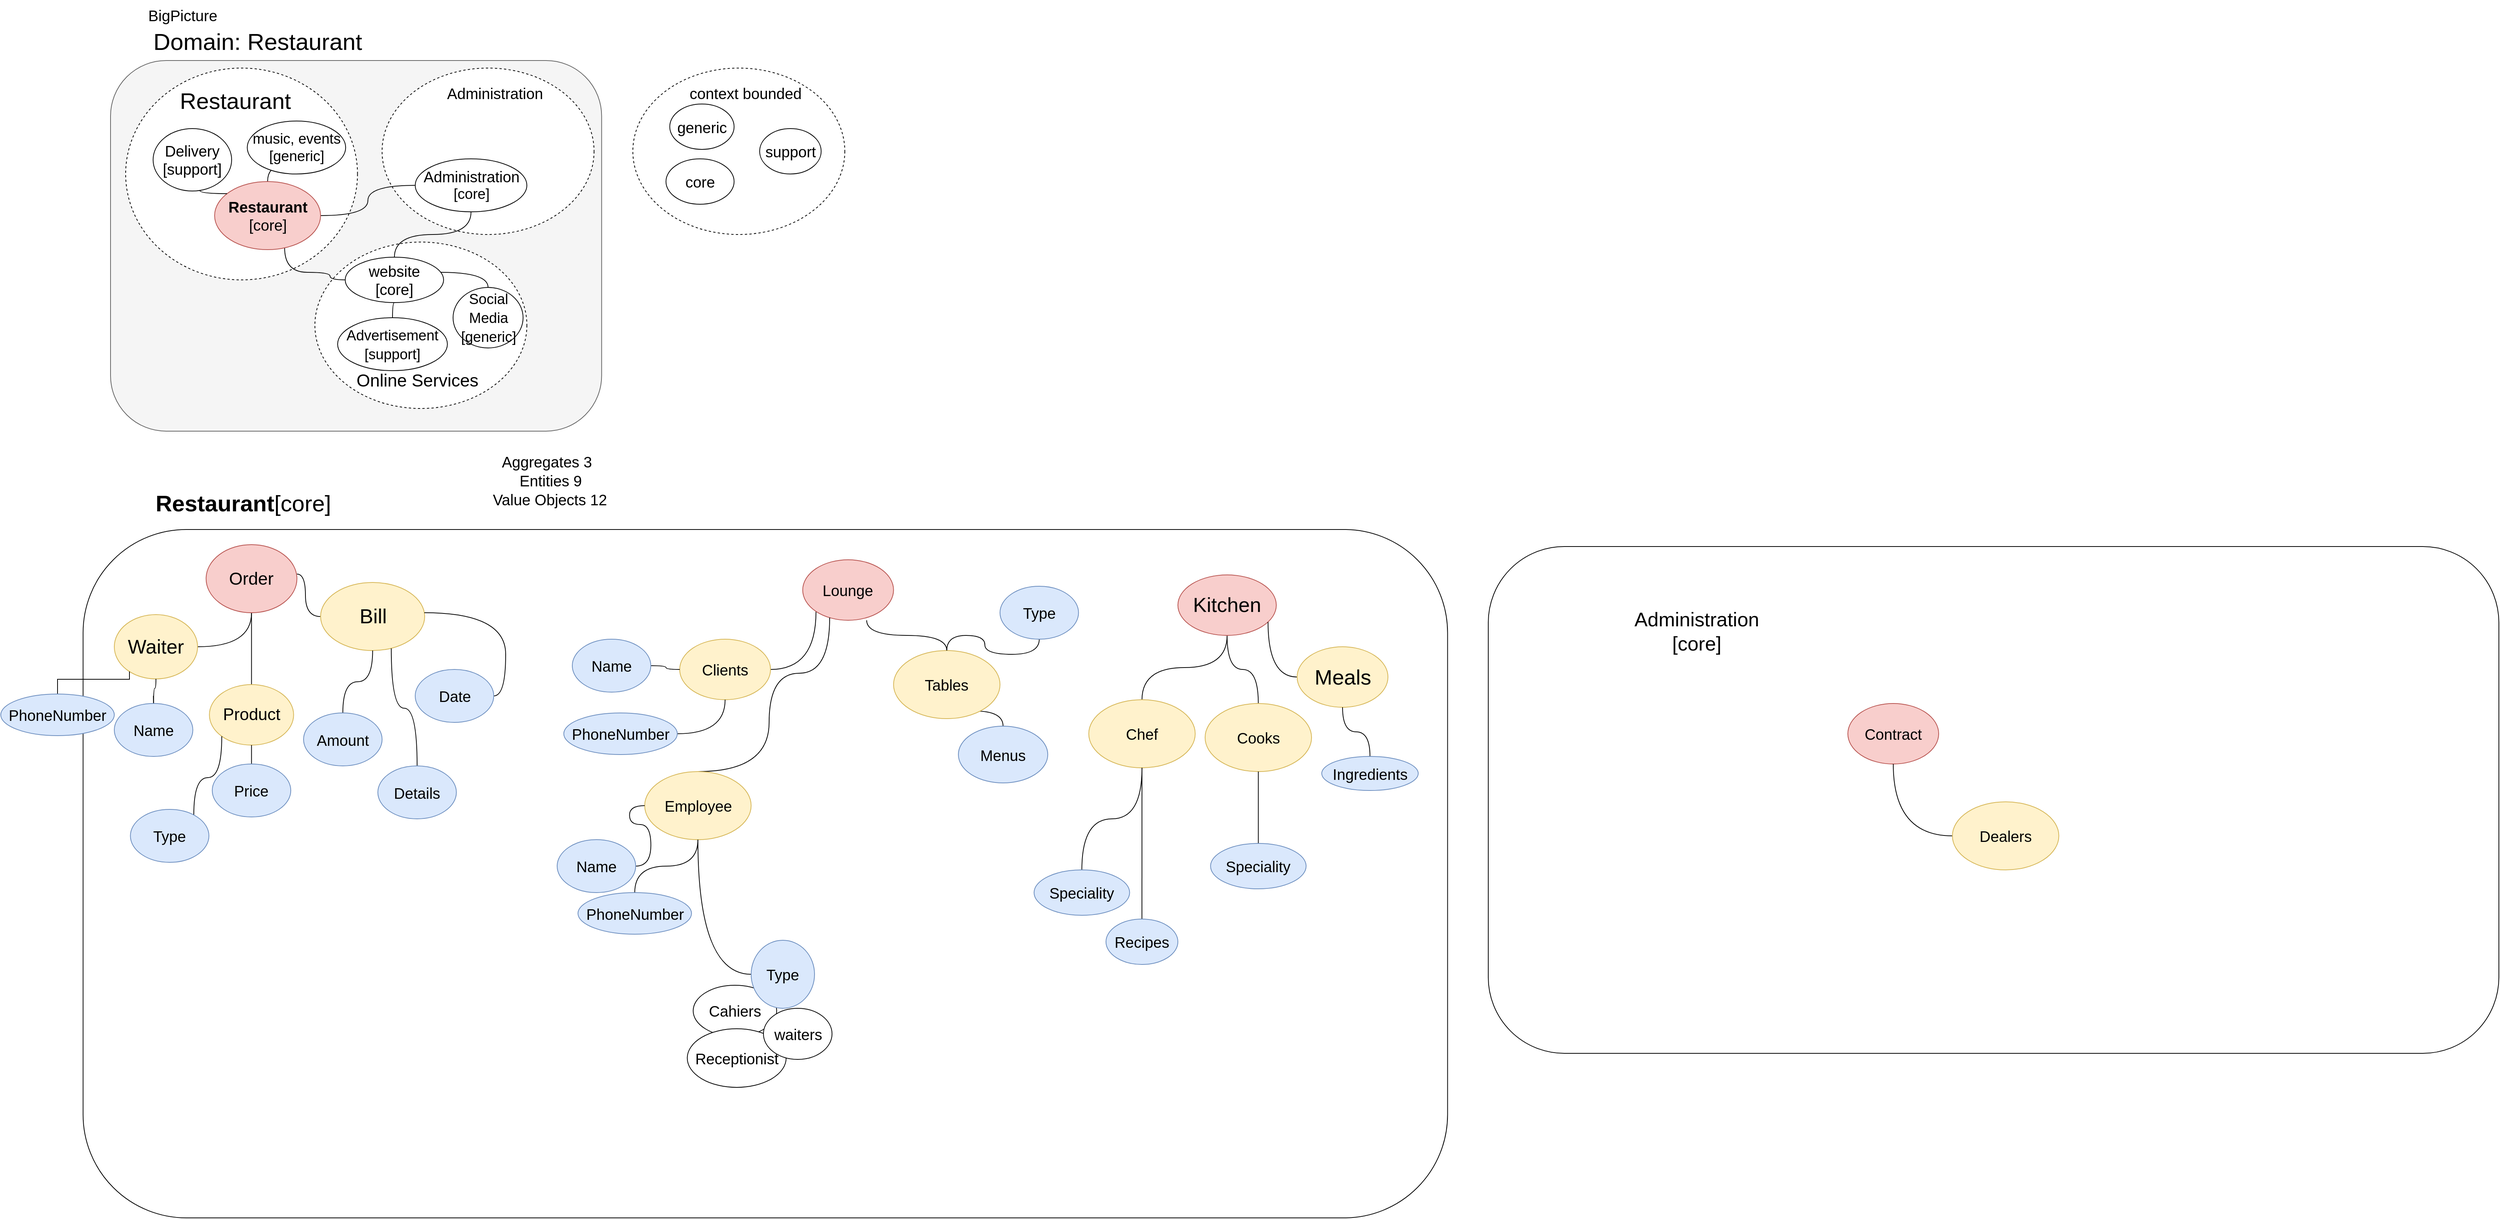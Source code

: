 <mxfile version="20.2.0" type="github" pages="3">
  <diagram id="0bSmpJjXT4QHC9Z0yinY" name="Análisis">
    <mxGraphModel dx="3038" dy="-2082" grid="1" gridSize="10" guides="1" tooltips="1" connect="1" arrows="1" fold="1" page="1" pageScale="1" pageWidth="850" pageHeight="1100" math="0" shadow="0">
      <root>
        <mxCell id="0" />
        <mxCell id="1" parent="0" />
        <mxCell id="DAX1vT3-P7WtXW0Bt97T-1" value="" style="rounded=1;whiteSpace=wrap;html=1;fontSize=20;fillColor=#f5f5f5;fontColor=#333333;strokeColor=#666666;" vertex="1" parent="1">
          <mxGeometry x="-370" y="4180" width="648.75" height="490" as="geometry" />
        </mxCell>
        <mxCell id="DAX1vT3-P7WtXW0Bt97T-3" value="" style="ellipse;whiteSpace=wrap;html=1;fontSize=30;dashed=1;" vertex="1" parent="1">
          <mxGeometry x="-350" y="4190" width="306.25" height="280" as="geometry" />
        </mxCell>
        <mxCell id="DAX1vT3-P7WtXW0Bt97T-8" value="" style="ellipse;whiteSpace=wrap;html=1;fontSize=30;dashed=1;" vertex="1" parent="1">
          <mxGeometry x="-100" y="4420" width="280" height="220" as="geometry" />
        </mxCell>
        <mxCell id="lTyua5x1xezrOzLBA2Ur-2" value="" style="ellipse;whiteSpace=wrap;html=1;fontSize=30;dashed=1;" vertex="1" parent="1">
          <mxGeometry x="-11.25" y="4190" width="280" height="220" as="geometry" />
        </mxCell>
        <mxCell id="DAX1vT3-P7WtXW0Bt97T-15" value="" style="rounded=1;whiteSpace=wrap;html=1;fontSize=20;" vertex="1" parent="1">
          <mxGeometry x="-406.25" y="4800" width="1802.5" height="910" as="geometry" />
        </mxCell>
        <mxCell id="0j5r0Ggs8z3PcVSd7wvj-55" style="edgeStyle=orthogonalEdgeStyle;curved=1;orthogonalLoop=1;jettySize=auto;html=1;entryX=0.5;entryY=1;entryDx=0;entryDy=0;fontSize=30;endArrow=none;endFill=0;" edge="1" parent="1" source="0j5r0Ggs8z3PcVSd7wvj-50">
          <mxGeometry relative="1" as="geometry">
            <mxPoint x="153.75" y="3070" as="targetPoint" />
          </mxGeometry>
        </mxCell>
        <mxCell id="0j5r0Ggs8z3PcVSd7wvj-54" style="edgeStyle=orthogonalEdgeStyle;curved=1;orthogonalLoop=1;jettySize=auto;html=1;entryX=0;entryY=0.5;entryDx=0;entryDy=0;fontSize=30;endArrow=none;endFill=0;" edge="1" parent="1" source="0j5r0Ggs8z3PcVSd7wvj-51">
          <mxGeometry relative="1" as="geometry">
            <mxPoint x="113.75" y="3045" as="targetPoint" />
          </mxGeometry>
        </mxCell>
        <mxCell id="0j5r0Ggs8z3PcVSd7wvj-56" style="edgeStyle=orthogonalEdgeStyle;curved=1;orthogonalLoop=1;jettySize=auto;html=1;entryX=1;entryY=1;entryDx=0;entryDy=0;fontSize=30;endArrow=none;endFill=0;" edge="1" parent="1" target="0j5r0Ggs8z3PcVSd7wvj-49">
          <mxGeometry relative="1" as="geometry">
            <mxPoint x="233.75" y="3139.957" as="sourcePoint" />
          </mxGeometry>
        </mxCell>
        <mxCell id="DAX1vT3-P7WtXW0Bt97T-2" value="&lt;font style=&quot;font-size: 31px;&quot;&gt;Domain: &lt;/font&gt;&lt;font style=&quot;font-size: 31px;&quot;&gt;Restaurant&lt;/font&gt;" style="text;html=1;strokeColor=none;fillColor=none;align=center;verticalAlign=middle;whiteSpace=wrap;rounded=0;" vertex="1" parent="1">
          <mxGeometry x="-340" y="4140" width="328.75" height="30" as="geometry" />
        </mxCell>
        <mxCell id="DAX1vT3-P7WtXW0Bt97T-4" value="" style="ellipse;whiteSpace=wrap;html=1;fontSize=30;dashed=1;" vertex="1" parent="1">
          <mxGeometry x="320" y="4190" width="280" height="220" as="geometry" />
        </mxCell>
        <mxCell id="DAX1vT3-P7WtXW0Bt97T-69" style="edgeStyle=orthogonalEdgeStyle;curved=1;orthogonalLoop=1;jettySize=auto;html=1;fontSize=20;endArrow=none;endFill=0;" edge="1" parent="1" source="DAX1vT3-P7WtXW0Bt97T-13" target="DAX1vT3-P7WtXW0Bt97T-59">
          <mxGeometry relative="1" as="geometry">
            <Array as="points">
              <mxPoint x="-140" y="4460" />
              <mxPoint x="-80" y="4460" />
              <mxPoint x="-80" y="4470" />
            </Array>
          </mxGeometry>
        </mxCell>
        <mxCell id="DAX1vT3-P7WtXW0Bt97T-16" value="&lt;font style=&quot;font-size: 30px;&quot;&gt;&lt;b&gt;&lt;font style=&quot;font-size: 30px;&quot;&gt;Restaurant&lt;/font&gt;&lt;/b&gt;[core]&lt;/font&gt;" style="text;html=1;align=center;verticalAlign=middle;resizable=0;points=[];autosize=1;strokeColor=none;fillColor=none;fontSize=23;" vertex="1" parent="1">
          <mxGeometry x="-325" y="4740" width="260" height="50" as="geometry" />
        </mxCell>
        <mxCell id="DAX1vT3-P7WtXW0Bt97T-17" style="edgeStyle=orthogonalEdgeStyle;rounded=0;orthogonalLoop=1;jettySize=auto;html=1;exitX=0.5;exitY=1;exitDx=0;exitDy=0;" edge="1" parent="1">
          <mxGeometry relative="1" as="geometry">
            <mxPoint x="-173.75" y="4900" as="sourcePoint" />
            <mxPoint x="-173.75" y="4900" as="targetPoint" />
          </mxGeometry>
        </mxCell>
        <mxCell id="DAX1vT3-P7WtXW0Bt97T-60" value="&lt;font style=&quot;font-size: 20px;&quot;&gt;context bounded&lt;br&gt;&lt;/font&gt;" style="text;html=1;strokeColor=none;fillColor=none;align=center;verticalAlign=middle;whiteSpace=wrap;rounded=0;dashed=1;fontSize=30;" vertex="1" parent="1">
          <mxGeometry x="388.75" y="4202.5" width="160" height="35" as="geometry" />
        </mxCell>
        <mxCell id="DAX1vT3-P7WtXW0Bt97T-66" value="core" style="ellipse;whiteSpace=wrap;html=1;fontSize=20;" vertex="1" parent="1">
          <mxGeometry x="363.75" y="4310" width="90" height="60" as="geometry" />
        </mxCell>
        <mxCell id="DAX1vT3-P7WtXW0Bt97T-67" value="support" style="ellipse;whiteSpace=wrap;html=1;fontSize=20;" vertex="1" parent="1">
          <mxGeometry x="487.5" y="4270" width="81.25" height="60" as="geometry" />
        </mxCell>
        <mxCell id="DAX1vT3-P7WtXW0Bt97T-68" value="generic" style="ellipse;whiteSpace=wrap;html=1;fontSize=20;" vertex="1" parent="1">
          <mxGeometry x="368.75" y="4237.5" width="85" height="60" as="geometry" />
        </mxCell>
        <mxCell id="DAX1vT3-P7WtXW0Bt97T-139" value="BigPicture" style="text;html=1;align=center;verticalAlign=middle;resizable=0;points=[];autosize=1;strokeColor=none;fillColor=none;fontSize=20;" vertex="1" parent="1">
          <mxGeometry x="-330" y="4100" width="110" height="40" as="geometry" />
        </mxCell>
        <mxCell id="lTyua5x1xezrOzLBA2Ur-38" style="edgeStyle=orthogonalEdgeStyle;curved=1;orthogonalLoop=1;jettySize=auto;html=1;fontSize=20;endArrow=none;endFill=0;" edge="1" parent="1" source="DAX1vT3-P7WtXW0Bt97T-27" target="DAX1vT3-P7WtXW0Bt97T-35">
          <mxGeometry relative="1" as="geometry" />
        </mxCell>
        <mxCell id="DAX1vT3-P7WtXW0Bt97T-27" value="&lt;font style=&quot;font-size: 26px;&quot;&gt;Waiter&lt;/font&gt;" style="ellipse;whiteSpace=wrap;html=1;fillColor=#fff2cc;strokeColor=#d6b656;" vertex="1" parent="1">
          <mxGeometry x="-365" y="4912.5" width="110" height="85" as="geometry" />
        </mxCell>
        <mxCell id="lTyua5x1xezrOzLBA2Ur-39" style="edgeStyle=orthogonalEdgeStyle;curved=1;orthogonalLoop=1;jettySize=auto;html=1;fontSize=20;endArrow=none;endFill=0;" edge="1" parent="1" source="DAX1vT3-P7WtXW0Bt97T-32" target="DAX1vT3-P7WtXW0Bt97T-35">
          <mxGeometry relative="1" as="geometry" />
        </mxCell>
        <mxCell id="DAX1vT3-P7WtXW0Bt97T-32" value="&lt;font style=&quot;font-size: 22px;&quot;&gt;Product&lt;/font&gt;" style="ellipse;whiteSpace=wrap;html=1;fillColor=#fff2cc;strokeColor=#d6b656;" vertex="1" parent="1">
          <mxGeometry x="-239.38" y="5005" width="111.25" height="80" as="geometry" />
        </mxCell>
        <mxCell id="DAX1vT3-P7WtXW0Bt97T-35" value="&lt;font style=&quot;font-size: 23px;&quot;&gt;Order&lt;/font&gt;" style="ellipse;whiteSpace=wrap;html=1;fillColor=#f8cecc;strokeColor=#b85450;" vertex="1" parent="1">
          <mxGeometry x="-243.75" y="4820" width="120" height="90" as="geometry" />
        </mxCell>
        <mxCell id="lTyua5x1xezrOzLBA2Ur-41" style="edgeStyle=orthogonalEdgeStyle;curved=1;orthogonalLoop=1;jettySize=auto;html=1;entryX=1;entryY=0.432;entryDx=0;entryDy=0;entryPerimeter=0;fontSize=20;endArrow=none;endFill=0;" edge="1" parent="1" source="DAX1vT3-P7WtXW0Bt97T-37" target="DAX1vT3-P7WtXW0Bt97T-35">
          <mxGeometry relative="1" as="geometry" />
        </mxCell>
        <mxCell id="DAX1vT3-P7WtXW0Bt97T-37" value="&lt;font style=&quot;font-size: 27px;&quot;&gt;B&lt;/font&gt;&lt;font style=&quot;font-size: 27px;&quot;&gt;&lt;span dir=&quot;ltr&quot; data-tl=&quot;es&quot; data-sl=&quot;en&quot; tabindex=&quot;0&quot; role=&quot;button&quot; data-term-type=&quot;tl&quot; class=&quot;kgnlhe&quot;&gt;&lt;font style=&quot;font-size: 27px;&quot;&gt;i&lt;/font&gt;ll&lt;/span&gt;&lt;/font&gt;" style="ellipse;whiteSpace=wrap;html=1;fillColor=#fff2cc;strokeColor=#d6b656;" vertex="1" parent="1">
          <mxGeometry x="-92.5" y="4870" width="137.5" height="90" as="geometry" />
        </mxCell>
        <mxCell id="lTyua5x1xezrOzLBA2Ur-42" style="edgeStyle=orthogonalEdgeStyle;curved=1;orthogonalLoop=1;jettySize=auto;html=1;fontSize=20;endArrow=none;endFill=0;entryX=0;entryY=1;entryDx=0;entryDy=0;" edge="1" parent="1" source="DAX1vT3-P7WtXW0Bt97T-115" target="DAX1vT3-P7WtXW0Bt97T-129">
          <mxGeometry relative="1" as="geometry" />
        </mxCell>
        <mxCell id="DAX1vT3-P7WtXW0Bt97T-115" value="Clients" style="ellipse;whiteSpace=wrap;html=1;fontSize=20;fillColor=#fff2cc;strokeColor=#d6b656;" vertex="1" parent="1">
          <mxGeometry x="381.88" y="4945" width="120" height="80" as="geometry" />
        </mxCell>
        <mxCell id="lTyua5x1xezrOzLBA2Ur-45" style="edgeStyle=orthogonalEdgeStyle;curved=1;orthogonalLoop=1;jettySize=auto;html=1;entryX=0.5;entryY=1;entryDx=0;entryDy=0;fontSize=20;endArrow=none;endFill=0;" edge="1" parent="1" source="DAX1vT3-P7WtXW0Bt97T-126" target="DAX1vT3-P7WtXW0Bt97T-131">
          <mxGeometry relative="1" as="geometry" />
        </mxCell>
        <mxCell id="DAX1vT3-P7WtXW0Bt97T-126" value="Menus" style="ellipse;whiteSpace=wrap;html=1;fontSize=20;fillColor=#dae8fc;strokeColor=#6c8ebf;" vertex="1" parent="1">
          <mxGeometry x="750" y="5060" width="118.12" height="75" as="geometry" />
        </mxCell>
        <mxCell id="DAX1vT3-P7WtXW0Bt97T-129" value="&lt;span dir=&quot;ltr&quot; data-tl=&quot;es&quot; data-sl=&quot;en&quot; tabindex=&quot;0&quot; role=&quot;button&quot; data-term-type=&quot;tl&quot; class=&quot;kgnlhe&quot;&gt;Lounge&lt;/span&gt;" style="ellipse;whiteSpace=wrap;html=1;fontSize=20;fillColor=#f8cecc;strokeColor=#b85450;" vertex="1" parent="1">
          <mxGeometry x="544.38" y="4840" width="120" height="80" as="geometry" />
        </mxCell>
        <mxCell id="lTyua5x1xezrOzLBA2Ur-43" style="edgeStyle=orthogonalEdgeStyle;curved=1;orthogonalLoop=1;jettySize=auto;html=1;fontSize=20;endArrow=none;endFill=0;entryX=0.704;entryY=1;entryDx=0;entryDy=0;entryPerimeter=0;" edge="1" parent="1" source="DAX1vT3-P7WtXW0Bt97T-131" target="DAX1vT3-P7WtXW0Bt97T-129">
          <mxGeometry relative="1" as="geometry" />
        </mxCell>
        <mxCell id="DAX1vT3-P7WtXW0Bt97T-131" value="Tables" style="ellipse;whiteSpace=wrap;html=1;fontSize=20;fillColor=#fff2cc;strokeColor=#d6b656;" vertex="1" parent="1">
          <mxGeometry x="664.38" y="4960" width="140.62" height="90" as="geometry" />
        </mxCell>
        <mxCell id="lTyua5x1xezrOzLBA2Ur-9" style="edgeStyle=orthogonalEdgeStyle;curved=1;orthogonalLoop=1;jettySize=auto;html=1;fontSize=19;endArrow=none;endFill=0;" edge="1" parent="1" source="DAX1vT3-P7WtXW0Bt97T-59" target="lTyua5x1xezrOzLBA2Ur-4">
          <mxGeometry relative="1" as="geometry" />
        </mxCell>
        <mxCell id="DAX1vT3-P7WtXW0Bt97T-6" value="Restaurant" style="text;html=1;strokeColor=none;fillColor=none;align=center;verticalAlign=middle;whiteSpace=wrap;rounded=0;dashed=1;fontSize=30;" vertex="1" parent="1">
          <mxGeometry x="-240" y="4227.5" width="70" height="10" as="geometry" />
        </mxCell>
        <mxCell id="lTyua5x1xezrOzLBA2Ur-12" style="edgeStyle=orthogonalEdgeStyle;curved=1;orthogonalLoop=1;jettySize=auto;html=1;fontSize=19;endArrow=none;endFill=0;" edge="1" parent="1" source="DAX1vT3-P7WtXW0Bt97T-13" target="DAX1vT3-P7WtXW0Bt97T-65">
          <mxGeometry relative="1" as="geometry" />
        </mxCell>
        <mxCell id="lTyua5x1xezrOzLBA2Ur-13" style="edgeStyle=orthogonalEdgeStyle;curved=1;orthogonalLoop=1;jettySize=auto;html=1;fontSize=19;endArrow=none;endFill=0;" edge="1" parent="1" source="DAX1vT3-P7WtXW0Bt97T-13" target="lTyua5x1xezrOzLBA2Ur-4">
          <mxGeometry relative="1" as="geometry" />
        </mxCell>
        <mxCell id="DAX1vT3-P7WtXW0Bt97T-13" value="&lt;div style=&quot;font-size: 20px;&quot;&gt;&lt;font style=&quot;font-size: 20px;&quot;&gt;&lt;b&gt;&lt;font style=&quot;font-size: 20px;&quot;&gt;Restaurant&lt;/font&gt;&lt;/b&gt;&lt;/font&gt;&lt;/div&gt;&lt;div style=&quot;font-size: 20px;&quot;&gt;&lt;font style=&quot;font-size: 20px;&quot;&gt;[core]&lt;/font&gt;&lt;/div&gt;" style="ellipse;whiteSpace=wrap;html=1;fillColor=#f8cecc;strokeColor=#b85450;" vertex="1" parent="1">
          <mxGeometry x="-232.5" y="4340" width="140" height="90" as="geometry" />
        </mxCell>
        <mxCell id="DAX1vT3-P7WtXW0Bt97T-59" value="&lt;div&gt;website&lt;/div&gt;&lt;div&gt;[core]&lt;/div&gt;" style="ellipse;whiteSpace=wrap;html=1;fontSize=20;" vertex="1" parent="1">
          <mxGeometry x="-60" y="4440" width="130" height="60" as="geometry" />
        </mxCell>
        <mxCell id="DAX1vT3-P7WtXW0Bt97T-61" value="&lt;font style=&quot;font-size: 23px;&quot;&gt;Online Services&lt;/font&gt;" style="text;html=1;strokeColor=none;fillColor=none;align=center;verticalAlign=middle;whiteSpace=wrap;rounded=0;dashed=1;fontSize=30;" vertex="1" parent="1">
          <mxGeometry x="-92.5" y="4590" width="255" height="20" as="geometry" />
        </mxCell>
        <mxCell id="lTyua5x1xezrOzLBA2Ur-17" style="edgeStyle=orthogonalEdgeStyle;curved=1;orthogonalLoop=1;jettySize=auto;html=1;fontSize=19;endArrow=none;endFill=0;" edge="1" parent="1" source="DAX1vT3-P7WtXW0Bt97T-62" target="DAX1vT3-P7WtXW0Bt97T-59">
          <mxGeometry relative="1" as="geometry">
            <Array as="points">
              <mxPoint x="129" y="4460" />
            </Array>
          </mxGeometry>
        </mxCell>
        <mxCell id="DAX1vT3-P7WtXW0Bt97T-62" value="&lt;div align=&quot;center&quot;&gt;&lt;font style=&quot;font-size: 19px;&quot;&gt;Social Media &lt;/font&gt;&lt;font style=&quot;font-size: 19px;&quot;&gt;[generic]&lt;/font&gt;&lt;/div&gt;" style="ellipse;whiteSpace=wrap;html=1;fontSize=20;align=center;" vertex="1" parent="1">
          <mxGeometry x="82.5" y="4480" width="92.5" height="80" as="geometry" />
        </mxCell>
        <mxCell id="lTyua5x1xezrOzLBA2Ur-14" style="edgeStyle=orthogonalEdgeStyle;curved=1;orthogonalLoop=1;jettySize=auto;html=1;fontSize=19;endArrow=none;endFill=0;" edge="1" parent="1" source="DAX1vT3-P7WtXW0Bt97T-63" target="DAX1vT3-P7WtXW0Bt97T-59">
          <mxGeometry relative="1" as="geometry" />
        </mxCell>
        <mxCell id="DAX1vT3-P7WtXW0Bt97T-63" value="&lt;font style=&quot;font-size: 19px;&quot;&gt;Advertisement&lt;br&gt;[support]&lt;/font&gt;" style="ellipse;whiteSpace=wrap;html=1;fontSize=20;" vertex="1" parent="1">
          <mxGeometry x="-70" y="4520" width="145" height="70" as="geometry" />
        </mxCell>
        <mxCell id="lTyua5x1xezrOzLBA2Ur-10" style="edgeStyle=orthogonalEdgeStyle;curved=1;orthogonalLoop=1;jettySize=auto;html=1;fontSize=19;endArrow=none;endFill=0;" edge="1" parent="1" source="DAX1vT3-P7WtXW0Bt97T-64" target="DAX1vT3-P7WtXW0Bt97T-13">
          <mxGeometry relative="1" as="geometry">
            <Array as="points">
              <mxPoint x="-252" y="4356" />
            </Array>
          </mxGeometry>
        </mxCell>
        <mxCell id="DAX1vT3-P7WtXW0Bt97T-64" value="&lt;div&gt;Delivery&lt;/div&gt;&lt;div&gt;[support]&lt;/div&gt;" style="ellipse;whiteSpace=wrap;html=1;fontSize=20;" vertex="1" parent="1">
          <mxGeometry x="-313.75" y="4270" width="103.75" height="82.5" as="geometry" />
        </mxCell>
        <mxCell id="DAX1vT3-P7WtXW0Bt97T-65" value="&lt;div style=&quot;font-size: 19px;&quot;&gt;&lt;font style=&quot;font-size: 19px;&quot;&gt;music, events&lt;br&gt;&lt;/font&gt;&lt;/div&gt;&lt;div style=&quot;font-size: 19px;&quot;&gt;&lt;font style=&quot;font-size: 19px;&quot;&gt;[generic]&lt;/font&gt;&lt;/div&gt;" style="ellipse;whiteSpace=wrap;html=1;fontSize=20;" vertex="1" parent="1">
          <mxGeometry x="-189.37" y="4260" width="130" height="70" as="geometry" />
        </mxCell>
        <mxCell id="lTyua5x1xezrOzLBA2Ur-4" value="&lt;font style=&quot;font-size: 20px;&quot;&gt;Administration&lt;/font&gt;&lt;div style=&quot;font-size: 19px;&quot;&gt;&lt;font style=&quot;font-size: 19px;&quot;&gt;[core]&lt;/font&gt;&lt;/div&gt;" style="ellipse;whiteSpace=wrap;html=1;fontSize=20;" vertex="1" parent="1">
          <mxGeometry x="32.5" y="4310" width="147.5" height="70" as="geometry" />
        </mxCell>
        <mxCell id="lTyua5x1xezrOzLBA2Ur-6" value="&lt;font style=&quot;font-size: 20px;&quot;&gt;Administration&lt;/font&gt;" style="text;html=1;strokeColor=none;fillColor=none;align=center;verticalAlign=middle;whiteSpace=wrap;rounded=0;dashed=1;fontSize=30;" vertex="1" parent="1">
          <mxGeometry x="57.5" y="4202.5" width="160" height="35" as="geometry" />
        </mxCell>
        <mxCell id="lTyua5x1xezrOzLBA2Ur-18" value="" style="rounded=1;whiteSpace=wrap;html=1;fontSize=20;" vertex="1" parent="1">
          <mxGeometry x="1450" y="4822.5" width="1335" height="670" as="geometry" />
        </mxCell>
        <mxCell id="lTyua5x1xezrOzLBA2Ur-19" value="&lt;div style=&quot;font-size: 26px;&quot;&gt;&lt;font style=&quot;font-size: 26px;&quot;&gt;Administration&lt;/font&gt;&lt;/div&gt;&lt;div style=&quot;font-size: 26px;&quot;&gt;&lt;font style=&quot;font-size: 26px;&quot;&gt;[core]&lt;/font&gt;&lt;/div&gt;" style="text;html=1;align=center;verticalAlign=middle;resizable=0;points=[];autosize=1;strokeColor=none;fillColor=none;fontSize=23;" vertex="1" parent="1">
          <mxGeometry x="1630" y="4895" width="190" height="80" as="geometry" />
        </mxCell>
        <mxCell id="DAX1vT3-P7WtXW0Bt97T-117" value="Contract" style="ellipse;whiteSpace=wrap;html=1;fontSize=20;fillColor=#f8cecc;strokeColor=#b85450;" vertex="1" parent="1">
          <mxGeometry x="1925" y="5030" width="120" height="80" as="geometry" />
        </mxCell>
        <mxCell id="lTyua5x1xezrOzLBA2Ur-61" style="edgeStyle=orthogonalEdgeStyle;curved=1;orthogonalLoop=1;jettySize=auto;html=1;fontSize=20;endArrow=none;endFill=0;" edge="1" parent="1" source="DAX1vT3-P7WtXW0Bt97T-120" target="DAX1vT3-P7WtXW0Bt97T-117">
          <mxGeometry relative="1" as="geometry" />
        </mxCell>
        <mxCell id="DAX1vT3-P7WtXW0Bt97T-120" value="&lt;span class=&quot;VIiyi&quot; lang=&quot;en&quot;&gt;&lt;span data-number-of-phrases=&quot;1&quot; data-phrase-index=&quot;0&quot; data-language-to-translate-into=&quot;es&quot; data-language-for-alternatives=&quot;en&quot; class=&quot;JLqJ4b ChMk0b&quot;&gt;&lt;span class=&quot;Q4iAWc&quot;&gt;Dealers&lt;/span&gt;&lt;/span&gt;&lt;/span&gt;" style="ellipse;whiteSpace=wrap;html=1;fontSize=20;fillColor=#fff2cc;strokeColor=#d6b656;" vertex="1" parent="1">
          <mxGeometry x="2063.12" y="5160" width="140.62" height="90" as="geometry" />
        </mxCell>
        <mxCell id="lTyua5x1xezrOzLBA2Ur-36" style="edgeStyle=orthogonalEdgeStyle;curved=1;orthogonalLoop=1;jettySize=auto;html=1;fontSize=20;endArrow=none;endFill=0;" edge="1" parent="1" source="DAX1vT3-P7WtXW0Bt97T-122" target="lTyua5x1xezrOzLBA2Ur-22">
          <mxGeometry relative="1" as="geometry" />
        </mxCell>
        <mxCell id="DAX1vT3-P7WtXW0Bt97T-122" value="Cooks" style="ellipse;whiteSpace=wrap;html=1;fontSize=20;fillColor=#fff2cc;strokeColor=#d6b656;" vertex="1" parent="1">
          <mxGeometry x="1075.94" y="5030" width="140.62" height="90" as="geometry" />
        </mxCell>
        <mxCell id="lTyua5x1xezrOzLBA2Ur-35" style="edgeStyle=orthogonalEdgeStyle;curved=1;orthogonalLoop=1;jettySize=auto;html=1;fontSize=20;endArrow=none;endFill=0;" edge="1" parent="1" source="DAX1vT3-P7WtXW0Bt97T-123" target="lTyua5x1xezrOzLBA2Ur-22">
          <mxGeometry relative="1" as="geometry" />
        </mxCell>
        <mxCell id="DAX1vT3-P7WtXW0Bt97T-123" value="Chef" style="ellipse;whiteSpace=wrap;html=1;fontSize=20;fillColor=#fff2cc;strokeColor=#d6b656;" vertex="1" parent="1">
          <mxGeometry x="922.25" y="5025" width="140.62" height="90" as="geometry" />
        </mxCell>
        <mxCell id="lTyua5x1xezrOzLBA2Ur-22" value="&lt;font style=&quot;font-size: 27px;&quot;&gt;Kitchen&lt;/font&gt;" style="ellipse;whiteSpace=wrap;html=1;fillColor=#f8cecc;strokeColor=#b85450;" vertex="1" parent="1">
          <mxGeometry x="1040" y="4860" width="130" height="80" as="geometry" />
        </mxCell>
        <mxCell id="lTyua5x1xezrOzLBA2Ur-37" style="edgeStyle=orthogonalEdgeStyle;curved=1;orthogonalLoop=1;jettySize=auto;html=1;entryX=0.916;entryY=0.778;entryDx=0;entryDy=0;entryPerimeter=0;fontSize=20;endArrow=none;endFill=0;" edge="1" parent="1" source="lTyua5x1xezrOzLBA2Ur-24" target="lTyua5x1xezrOzLBA2Ur-22">
          <mxGeometry relative="1" as="geometry" />
        </mxCell>
        <mxCell id="lTyua5x1xezrOzLBA2Ur-24" value="&lt;font style=&quot;font-size: 28px;&quot;&gt;Meals&lt;/font&gt;" style="ellipse;whiteSpace=wrap;html=1;fillColor=#fff2cc;strokeColor=#d6b656;" vertex="1" parent="1">
          <mxGeometry x="1197.5" y="4955" width="120" height="80" as="geometry" />
        </mxCell>
        <mxCell id="lTyua5x1xezrOzLBA2Ur-28" value="Cahiers" style="ellipse;whiteSpace=wrap;html=1;fontSize=20;" vertex="1" parent="1">
          <mxGeometry x="399.69" y="5402.5" width="110.31" height="67.5" as="geometry" />
        </mxCell>
        <mxCell id="lTyua5x1xezrOzLBA2Ur-30" value="Receptionist" style="ellipse;whiteSpace=wrap;html=1;fontSize=20;" vertex="1" parent="1">
          <mxGeometry x="391.88" y="5460" width="130.62" height="77.5" as="geometry" />
        </mxCell>
        <mxCell id="lTyua5x1xezrOzLBA2Ur-54" style="edgeStyle=orthogonalEdgeStyle;curved=1;orthogonalLoop=1;jettySize=auto;html=1;fontSize=20;endArrow=none;endFill=0;" edge="1" parent="1" source="lTyua5x1xezrOzLBA2Ur-32" target="lTyua5x1xezrOzLBA2Ur-24">
          <mxGeometry relative="1" as="geometry" />
        </mxCell>
        <mxCell id="lTyua5x1xezrOzLBA2Ur-32" value="Ingredients" style="ellipse;whiteSpace=wrap;html=1;fontSize=20;fillColor=#dae8fc;strokeColor=#6c8ebf;" vertex="1" parent="1">
          <mxGeometry x="1230" y="5100" width="127.5" height="45" as="geometry" />
        </mxCell>
        <mxCell id="lTyua5x1xezrOzLBA2Ur-53" style="edgeStyle=orthogonalEdgeStyle;curved=1;orthogonalLoop=1;jettySize=auto;html=1;fontSize=20;endArrow=none;endFill=0;" edge="1" parent="1" source="lTyua5x1xezrOzLBA2Ur-33" target="DAX1vT3-P7WtXW0Bt97T-123">
          <mxGeometry relative="1" as="geometry" />
        </mxCell>
        <mxCell id="lTyua5x1xezrOzLBA2Ur-33" value="Recipes" style="ellipse;whiteSpace=wrap;html=1;fontSize=20;fillColor=#dae8fc;strokeColor=#6c8ebf;" vertex="1" parent="1">
          <mxGeometry x="945" y="5315" width="95" height="60" as="geometry" />
        </mxCell>
        <mxCell id="lTyua5x1xezrOzLBA2Ur-52" style="edgeStyle=orthogonalEdgeStyle;curved=1;orthogonalLoop=1;jettySize=auto;html=1;fontSize=20;endArrow=none;endFill=0;" edge="1" parent="1" source="lTyua5x1xezrOzLBA2Ur-34" target="DAX1vT3-P7WtXW0Bt97T-123">
          <mxGeometry relative="1" as="geometry" />
        </mxCell>
        <mxCell id="lTyua5x1xezrOzLBA2Ur-34" value="Speciality" style="ellipse;whiteSpace=wrap;html=1;fontSize=20;fillColor=#dae8fc;strokeColor=#6c8ebf;" vertex="1" parent="1">
          <mxGeometry x="850" y="5250" width="126.25" height="60" as="geometry" />
        </mxCell>
        <mxCell id="lTyua5x1xezrOzLBA2Ur-49" value="Value Objects 12" style="text;html=1;align=center;verticalAlign=middle;resizable=0;points=[];autosize=1;strokeColor=none;fillColor=none;fontSize=20;" vertex="1" parent="1">
          <mxGeometry x="125" y="4740" width="170" height="40" as="geometry" />
        </mxCell>
        <mxCell id="lTyua5x1xezrOzLBA2Ur-50" value="Aggregates 3" style="text;html=1;align=center;verticalAlign=middle;resizable=0;points=[];autosize=1;strokeColor=none;fillColor=none;fontSize=20;" vertex="1" parent="1">
          <mxGeometry x="136.25" y="4690" width="140" height="40" as="geometry" />
        </mxCell>
        <mxCell id="lTyua5x1xezrOzLBA2Ur-51" value="Entities 9" style="text;html=1;align=center;verticalAlign=middle;resizable=0;points=[];autosize=1;strokeColor=none;fillColor=none;fontSize=20;" vertex="1" parent="1">
          <mxGeometry x="156.25" y="4715" width="110" height="40" as="geometry" />
        </mxCell>
        <mxCell id="lTyua5x1xezrOzLBA2Ur-57" style="edgeStyle=orthogonalEdgeStyle;curved=1;orthogonalLoop=1;jettySize=auto;html=1;fontSize=20;endArrow=none;endFill=0;" edge="1" parent="1" source="lTyua5x1xezrOzLBA2Ur-56" target="DAX1vT3-P7WtXW0Bt97T-32">
          <mxGeometry relative="1" as="geometry" />
        </mxCell>
        <mxCell id="lTyua5x1xezrOzLBA2Ur-56" value="Price" style="ellipse;whiteSpace=wrap;html=1;fontSize=20;fillColor=#dae8fc;strokeColor=#6c8ebf;" vertex="1" parent="1">
          <mxGeometry x="-235.62" y="5110" width="103.75" height="70" as="geometry" />
        </mxCell>
        <mxCell id="lTyua5x1xezrOzLBA2Ur-63" style="edgeStyle=orthogonalEdgeStyle;curved=1;orthogonalLoop=1;jettySize=auto;html=1;fontSize=20;endArrow=none;endFill=0;" edge="1" parent="1" source="lTyua5x1xezrOzLBA2Ur-62" target="DAX1vT3-P7WtXW0Bt97T-27">
          <mxGeometry relative="1" as="geometry" />
        </mxCell>
        <mxCell id="hv1RF9TcLmQcWsHln04_-3" style="edgeStyle=orthogonalEdgeStyle;rounded=0;orthogonalLoop=1;jettySize=auto;html=1;exitX=0.5;exitY=0;exitDx=0;exitDy=0;fontSize=26;endArrow=none;endFill=0;" edge="1" parent="1" source="lTyua5x1xezrOzLBA2Ur-62">
          <mxGeometry relative="1" as="geometry">
            <mxPoint x="-313.385" y="5020" as="targetPoint" />
          </mxGeometry>
        </mxCell>
        <mxCell id="lTyua5x1xezrOzLBA2Ur-62" value="Name" style="ellipse;whiteSpace=wrap;html=1;fontSize=20;fillColor=#dae8fc;strokeColor=#6c8ebf;" vertex="1" parent="1">
          <mxGeometry x="-365" y="5030" width="103.75" height="70" as="geometry" />
        </mxCell>
        <mxCell id="lTyua5x1xezrOzLBA2Ur-66" style="edgeStyle=orthogonalEdgeStyle;curved=1;orthogonalLoop=1;jettySize=auto;html=1;entryX=0;entryY=1;entryDx=0;entryDy=0;fontSize=20;endArrow=none;endFill=0;" edge="1" parent="1" source="lTyua5x1xezrOzLBA2Ur-65" target="DAX1vT3-P7WtXW0Bt97T-32">
          <mxGeometry relative="1" as="geometry">
            <Array as="points">
              <mxPoint x="-260" y="5128" />
              <mxPoint x="-223" y="5128" />
            </Array>
          </mxGeometry>
        </mxCell>
        <mxCell id="lTyua5x1xezrOzLBA2Ur-65" value="Type" style="ellipse;whiteSpace=wrap;html=1;fontSize=20;fillColor=#dae8fc;strokeColor=#6c8ebf;" vertex="1" parent="1">
          <mxGeometry x="-343.75" y="5170" width="103.75" height="70" as="geometry" />
        </mxCell>
        <mxCell id="lTyua5x1xezrOzLBA2Ur-75" style="edgeStyle=orthogonalEdgeStyle;curved=1;orthogonalLoop=1;jettySize=auto;html=1;fontSize=20;endArrow=none;endFill=0;" edge="1" parent="1" source="lTyua5x1xezrOzLBA2Ur-67" target="DAX1vT3-P7WtXW0Bt97T-115">
          <mxGeometry relative="1" as="geometry" />
        </mxCell>
        <mxCell id="lTyua5x1xezrOzLBA2Ur-67" value="Name" style="ellipse;whiteSpace=wrap;html=1;fontSize=20;fillColor=#dae8fc;strokeColor=#6c8ebf;" vertex="1" parent="1">
          <mxGeometry x="240" y="4945" width="103.75" height="70" as="geometry" />
        </mxCell>
        <mxCell id="lTyua5x1xezrOzLBA2Ur-86" style="edgeStyle=orthogonalEdgeStyle;curved=1;orthogonalLoop=1;jettySize=auto;html=1;fontSize=20;endArrow=none;endFill=0;" edge="1" parent="1" source="lTyua5x1xezrOzLBA2Ur-68" target="DAX1vT3-P7WtXW0Bt97T-115">
          <mxGeometry relative="1" as="geometry" />
        </mxCell>
        <mxCell id="lTyua5x1xezrOzLBA2Ur-68" value="PhoneNumber" style="ellipse;whiteSpace=wrap;html=1;fontSize=20;fillColor=#dae8fc;strokeColor=#6c8ebf;" vertex="1" parent="1">
          <mxGeometry x="228.75" y="5042.5" width="150" height="55" as="geometry" />
        </mxCell>
        <mxCell id="lTyua5x1xezrOzLBA2Ur-85" style="edgeStyle=orthogonalEdgeStyle;curved=1;orthogonalLoop=1;jettySize=auto;html=1;fontSize=20;endArrow=none;endFill=0;" edge="1" parent="1" source="lTyua5x1xezrOzLBA2Ur-69" target="DAX1vT3-P7WtXW0Bt97T-129">
          <mxGeometry relative="1" as="geometry">
            <Array as="points">
              <mxPoint x="500" y="5120" />
              <mxPoint x="500" y="4990" />
              <mxPoint x="580" y="4990" />
            </Array>
          </mxGeometry>
        </mxCell>
        <mxCell id="lTyua5x1xezrOzLBA2Ur-69" value="Employee" style="ellipse;whiteSpace=wrap;html=1;fontSize=20;fillColor=#fff2cc;strokeColor=#d6b656;" vertex="1" parent="1">
          <mxGeometry x="335.63" y="5120" width="140.62" height="90" as="geometry" />
        </mxCell>
        <mxCell id="lTyua5x1xezrOzLBA2Ur-78" style="edgeStyle=orthogonalEdgeStyle;curved=1;orthogonalLoop=1;jettySize=auto;html=1;fontSize=20;endArrow=none;endFill=0;" edge="1" parent="1" source="lTyua5x1xezrOzLBA2Ur-77" target="lTyua5x1xezrOzLBA2Ur-69">
          <mxGeometry relative="1" as="geometry" />
        </mxCell>
        <mxCell id="lTyua5x1xezrOzLBA2Ur-77" value="Name" style="ellipse;whiteSpace=wrap;html=1;fontSize=20;fillColor=#dae8fc;strokeColor=#6c8ebf;" vertex="1" parent="1">
          <mxGeometry x="220" y="5210" width="103.75" height="70" as="geometry" />
        </mxCell>
        <mxCell id="lTyua5x1xezrOzLBA2Ur-80" style="edgeStyle=orthogonalEdgeStyle;curved=1;orthogonalLoop=1;jettySize=auto;html=1;fontSize=20;endArrow=none;endFill=0;" edge="1" parent="1" source="lTyua5x1xezrOzLBA2Ur-79" target="lTyua5x1xezrOzLBA2Ur-69">
          <mxGeometry relative="1" as="geometry" />
        </mxCell>
        <mxCell id="lTyua5x1xezrOzLBA2Ur-79" value="PhoneNumber" style="ellipse;whiteSpace=wrap;html=1;fontSize=20;fillColor=#dae8fc;strokeColor=#6c8ebf;" vertex="1" parent="1">
          <mxGeometry x="247.5" y="5280" width="150" height="55" as="geometry" />
        </mxCell>
        <mxCell id="lTyua5x1xezrOzLBA2Ur-82" style="edgeStyle=orthogonalEdgeStyle;curved=1;orthogonalLoop=1;jettySize=auto;html=1;fontSize=20;endArrow=none;endFill=0;" edge="1" parent="1" source="lTyua5x1xezrOzLBA2Ur-81" target="lTyua5x1xezrOzLBA2Ur-69">
          <mxGeometry relative="1" as="geometry" />
        </mxCell>
        <mxCell id="lTyua5x1xezrOzLBA2Ur-81" value="Type" style="ellipse;whiteSpace=wrap;html=1;fontSize=20;fillColor=#dae8fc;strokeColor=#6c8ebf;" vertex="1" parent="1">
          <mxGeometry x="476.25" y="5343" width="83.75" height="90" as="geometry" />
        </mxCell>
        <mxCell id="lTyua5x1xezrOzLBA2Ur-84" style="edgeStyle=orthogonalEdgeStyle;curved=1;orthogonalLoop=1;jettySize=auto;html=1;fontSize=20;endArrow=none;endFill=0;" edge="1" parent="1" source="lTyua5x1xezrOzLBA2Ur-83" target="DAX1vT3-P7WtXW0Bt97T-131">
          <mxGeometry relative="1" as="geometry" />
        </mxCell>
        <mxCell id="lTyua5x1xezrOzLBA2Ur-83" value="Type" style="ellipse;whiteSpace=wrap;html=1;fontSize=20;fillColor=#dae8fc;strokeColor=#6c8ebf;" vertex="1" parent="1">
          <mxGeometry x="805" y="4875" width="103.75" height="70" as="geometry" />
        </mxCell>
        <mxCell id="DAX1vT3-P7WtXW0Bt97T-125" value="&lt;span class=&quot;VIiyi&quot; lang=&quot;en&quot;&gt;&lt;span data-number-of-phrases=&quot;1&quot; data-phrase-index=&quot;0&quot; data-language-to-translate-into=&quot;es&quot; data-language-for-alternatives=&quot;en&quot; class=&quot;JLqJ4b ChMk0b&quot;&gt;&lt;span class=&quot;Q4iAWc&quot;&gt;waiters&lt;/span&gt;&lt;/span&gt;&lt;/span&gt;" style="ellipse;whiteSpace=wrap;html=1;fontSize=20;" vertex="1" parent="1">
          <mxGeometry x="492.5" y="5433" width="90.62" height="67.5" as="geometry" />
        </mxCell>
        <mxCell id="Bbec6crdTqSMzyoNAQCH-2" style="edgeStyle=orthogonalEdgeStyle;curved=1;orthogonalLoop=1;jettySize=auto;html=1;fontSize=20;endArrow=none;endFill=0;" edge="1" parent="1" source="Bbec6crdTqSMzyoNAQCH-1" target="DAX1vT3-P7WtXW0Bt97T-37">
          <mxGeometry relative="1" as="geometry" />
        </mxCell>
        <mxCell id="Bbec6crdTqSMzyoNAQCH-1" value="&lt;span class=&quot;VIiyi&quot; lang=&quot;en&quot;&gt;&lt;span data-number-of-phrases=&quot;1&quot; data-phrase-index=&quot;0&quot; data-language-to-translate-into=&quot;es&quot; data-language-for-alternatives=&quot;en&quot; class=&quot;JLqJ4b ChMk0b&quot;&gt;&lt;span class=&quot;Q4iAWc&quot;&gt;Amount&lt;/span&gt;&lt;/span&gt;&lt;/span&gt;" style="ellipse;whiteSpace=wrap;html=1;fontSize=20;fillColor=#dae8fc;strokeColor=#6c8ebf;" vertex="1" parent="1">
          <mxGeometry x="-115" y="5042.5" width="103.75" height="70" as="geometry" />
        </mxCell>
        <mxCell id="8_fvQv3DdIzauOjRgLpF-1" style="edgeStyle=orthogonalEdgeStyle;curved=1;orthogonalLoop=1;jettySize=auto;html=1;entryX=0.679;entryY=0.968;entryDx=0;entryDy=0;entryPerimeter=0;fontSize=31;endArrow=none;endFill=0;" edge="1" parent="1" source="Bbec6crdTqSMzyoNAQCH-3" target="DAX1vT3-P7WtXW0Bt97T-37">
          <mxGeometry relative="1" as="geometry" />
        </mxCell>
        <mxCell id="Bbec6crdTqSMzyoNAQCH-3" value="Details" style="ellipse;whiteSpace=wrap;html=1;fontSize=20;fillColor=#dae8fc;strokeColor=#6c8ebf;" vertex="1" parent="1">
          <mxGeometry x="-16.87" y="5112.5" width="103.75" height="70" as="geometry" />
        </mxCell>
        <mxCell id="Bbec6crdTqSMzyoNAQCH-6" style="edgeStyle=orthogonalEdgeStyle;curved=1;orthogonalLoop=1;jettySize=auto;html=1;fontSize=20;endArrow=none;endFill=0;" edge="1" parent="1" source="Bbec6crdTqSMzyoNAQCH-5" target="DAX1vT3-P7WtXW0Bt97T-37">
          <mxGeometry relative="1" as="geometry">
            <Array as="points">
              <mxPoint x="152" y="4910" />
            </Array>
          </mxGeometry>
        </mxCell>
        <mxCell id="Bbec6crdTqSMzyoNAQCH-5" value="Date" style="ellipse;whiteSpace=wrap;html=1;fontSize=20;fillColor=#dae8fc;strokeColor=#6c8ebf;" vertex="1" parent="1">
          <mxGeometry x="32.5" y="4985" width="103.75" height="70" as="geometry" />
        </mxCell>
        <mxCell id="v1lRZiUfuoqdWfx_y_J0-2" style="edgeStyle=orthogonalEdgeStyle;curved=1;orthogonalLoop=1;jettySize=auto;html=1;fontSize=27;endArrow=none;endFill=0;" edge="1" parent="1" source="v1lRZiUfuoqdWfx_y_J0-1" target="DAX1vT3-P7WtXW0Bt97T-122">
          <mxGeometry relative="1" as="geometry" />
        </mxCell>
        <mxCell id="v1lRZiUfuoqdWfx_y_J0-1" value="Speciality" style="ellipse;whiteSpace=wrap;html=1;fontSize=20;fillColor=#dae8fc;strokeColor=#6c8ebf;" vertex="1" parent="1">
          <mxGeometry x="1083.13" y="5215" width="126.25" height="60" as="geometry" />
        </mxCell>
        <mxCell id="hv1RF9TcLmQcWsHln04_-2" style="edgeStyle=orthogonalEdgeStyle;rounded=0;orthogonalLoop=1;jettySize=auto;html=1;fontSize=27;endArrow=none;endFill=0;" edge="1" parent="1" source="hv1RF9TcLmQcWsHln04_-1" target="DAX1vT3-P7WtXW0Bt97T-27">
          <mxGeometry relative="1" as="geometry">
            <Array as="points">
              <mxPoint x="-440" y="4998" />
              <mxPoint x="-345" y="4998" />
            </Array>
          </mxGeometry>
        </mxCell>
        <mxCell id="hv1RF9TcLmQcWsHln04_-1" value="PhoneNumber" style="ellipse;whiteSpace=wrap;html=1;fontSize=20;fillColor=#dae8fc;strokeColor=#6c8ebf;" vertex="1" parent="1">
          <mxGeometry x="-515" y="5017.5" width="150" height="55" as="geometry" />
        </mxCell>
      </root>
    </mxGraphModel>
  </diagram>
  <diagram id="92EMf9NmiPNLdvf561jD" name="Modelo de dominio">
    <mxGraphModel dx="2523" dy="932" grid="1" gridSize="10" guides="1" tooltips="1" connect="1" arrows="1" fold="1" page="1" pageScale="1" pageWidth="850" pageHeight="1100" math="0" shadow="0">
      <root>
        <mxCell id="0" />
        <mxCell id="1" parent="0" />
        <mxCell id="MFKCObz0q5nCnvFrVP81-7" style="edgeStyle=orthogonalEdgeStyle;rounded=0;orthogonalLoop=1;jettySize=auto;html=1;entryX=0.5;entryY=0;entryDx=0;entryDy=0;fontSize=27;endArrow=classic;endFill=1;dashed=1;" edge="1" parent="1" source="ZajpJ-W2M_8lnAu3-TPA-1" target="YuaKRxDePqfsM9z8pd5C-50">
          <mxGeometry relative="1" as="geometry">
            <Array as="points">
              <mxPoint x="400" y="30" />
              <mxPoint x="2620" y="30" />
            </Array>
          </mxGeometry>
        </mxCell>
        <mxCell id="DMrWzbt4L9XObVKA-6iF-4" value="OrderID" style="edgeLabel;html=1;align=center;verticalAlign=middle;resizable=0;points=[];fontSize=26;" vertex="1" connectable="0" parent="MFKCObz0q5nCnvFrVP81-7">
          <mxGeometry x="-0.468" y="4" relative="1" as="geometry">
            <mxPoint as="offset" />
          </mxGeometry>
        </mxCell>
        <mxCell id="DMrWzbt4L9XObVKA-6iF-5" value="1" style="edgeLabel;html=1;align=center;verticalAlign=middle;resizable=0;points=[];fontSize=26;" vertex="1" connectable="0" parent="MFKCObz0q5nCnvFrVP81-7">
          <mxGeometry x="-0.982" y="-2" relative="1" as="geometry">
            <mxPoint as="offset" />
          </mxGeometry>
        </mxCell>
        <mxCell id="DMrWzbt4L9XObVKA-6iF-6" value="1" style="edgeLabel;html=1;align=center;verticalAlign=middle;resizable=0;points=[];fontSize=26;" vertex="1" connectable="0" parent="MFKCObz0q5nCnvFrVP81-7">
          <mxGeometry x="0.984" y="-1" relative="1" as="geometry">
            <mxPoint as="offset" />
          </mxGeometry>
        </mxCell>
        <mxCell id="DMrWzbt4L9XObVKA-6iF-7" style="edgeStyle=orthogonalEdgeStyle;orthogonalLoop=1;jettySize=auto;html=1;entryX=1;entryY=0.25;entryDx=0;entryDy=0;fontSize=26;endArrow=classic;endFill=1;curved=1;exitX=0;exitY=0.5;exitDx=0;exitDy=0;" edge="1" parent="1" source="q5qECRa4r2ONcN2GekdS-10" target="mFrUTA6FKyUIQylmhEer-5">
          <mxGeometry relative="1" as="geometry" />
        </mxCell>
        <mxCell id="DMrWzbt4L9XObVKA-6iF-33" value="1" style="edgeLabel;html=1;align=center;verticalAlign=middle;resizable=0;points=[];fontSize=26;" vertex="1" connectable="0" parent="DMrWzbt4L9XObVKA-6iF-7">
          <mxGeometry x="-0.899" y="2" relative="1" as="geometry">
            <mxPoint as="offset" />
          </mxGeometry>
        </mxCell>
        <mxCell id="DMrWzbt4L9XObVKA-6iF-34" value="1" style="edgeLabel;html=1;align=center;verticalAlign=middle;resizable=0;points=[];fontSize=26;" vertex="1" connectable="0" parent="DMrWzbt4L9XObVKA-6iF-7">
          <mxGeometry x="0.821" y="4" relative="1" as="geometry">
            <mxPoint as="offset" />
          </mxGeometry>
        </mxCell>
        <mxCell id="DMrWzbt4L9XObVKA-6iF-8" style="edgeStyle=orthogonalEdgeStyle;curved=1;orthogonalLoop=1;jettySize=auto;html=1;entryX=1.019;entryY=0.112;entryDx=0;entryDy=0;entryPerimeter=0;fontSize=26;endArrow=classic;endFill=1;exitX=0;exitY=0.5;exitDx=0;exitDy=0;" edge="1" parent="1" source="q5qECRa4r2ONcN2GekdS-1" target="mFrUTA6FKyUIQylmhEer-1">
          <mxGeometry relative="1" as="geometry">
            <Array as="points">
              <mxPoint x="220" y="218" />
              <mxPoint x="220" y="318" />
            </Array>
          </mxGeometry>
        </mxCell>
        <mxCell id="DMrWzbt4L9XObVKA-6iF-35" value="1" style="edgeLabel;html=1;align=center;verticalAlign=middle;resizable=0;points=[];fontSize=26;" vertex="1" connectable="0" parent="DMrWzbt4L9XObVKA-6iF-8">
          <mxGeometry x="-0.901" relative="1" as="geometry">
            <mxPoint as="offset" />
          </mxGeometry>
        </mxCell>
        <mxCell id="DMrWzbt4L9XObVKA-6iF-43" value="*" style="edgeLabel;html=1;align=center;verticalAlign=middle;resizable=0;points=[];fontSize=26;" vertex="1" connectable="0" parent="DMrWzbt4L9XObVKA-6iF-8">
          <mxGeometry x="0.684" y="-7" relative="1" as="geometry">
            <mxPoint as="offset" />
          </mxGeometry>
        </mxCell>
        <mxCell id="DMrWzbt4L9XObVKA-6iF-9" style="edgeStyle=orthogonalEdgeStyle;curved=1;orthogonalLoop=1;jettySize=auto;html=1;entryX=1;entryY=0.137;entryDx=0;entryDy=0;entryPerimeter=0;fontSize=26;endArrow=classic;endFill=1;exitX=0;exitY=0.5;exitDx=0;exitDy=0;" edge="1" parent="1" source="ZajpJ-W2M_8lnAu3-TPA-5" target="z64r6EIdcGIwJqy4qsxl-1">
          <mxGeometry relative="1" as="geometry">
            <mxPoint x="270" y="470" as="sourcePoint" />
          </mxGeometry>
        </mxCell>
        <mxCell id="DMrWzbt4L9XObVKA-6iF-45" value="1" style="edgeLabel;html=1;align=center;verticalAlign=middle;resizable=0;points=[];fontSize=26;" vertex="1" connectable="0" parent="DMrWzbt4L9XObVKA-6iF-9">
          <mxGeometry x="-0.956" y="9" relative="1" as="geometry">
            <mxPoint as="offset" />
          </mxGeometry>
        </mxCell>
        <mxCell id="DMrWzbt4L9XObVKA-6iF-47" value="1" style="edgeLabel;html=1;align=center;verticalAlign=middle;resizable=0;points=[];fontSize=26;" vertex="1" connectable="0" parent="DMrWzbt4L9XObVKA-6iF-9">
          <mxGeometry x="0.9" y="-20" relative="1" as="geometry">
            <mxPoint as="offset" />
          </mxGeometry>
        </mxCell>
        <mxCell id="ZajpJ-W2M_8lnAu3-TPA-1" value="[AR] Order" style="shape=table;startSize=30;container=1;collapsible=1;childLayout=tableLayout;fixedRows=1;rowLines=0;fontStyle=1;align=center;resizeLast=1;fontSize=20;fillColor=#f8cecc;strokeColor=#b85450;" vertex="1" parent="1">
          <mxGeometry x="275" y="113" width="300" height="530" as="geometry" />
        </mxCell>
        <mxCell id="ZajpJ-W2M_8lnAu3-TPA-2" value="" style="shape=tableRow;horizontal=0;startSize=0;swimlaneHead=0;swimlaneBody=0;fillColor=none;collapsible=0;dropTarget=0;points=[[0,0.5],[1,0.5]];portConstraint=eastwest;top=0;left=0;right=0;bottom=0;fontSize=20;" vertex="1" parent="ZajpJ-W2M_8lnAu3-TPA-1">
          <mxGeometry y="30" width="300" height="30" as="geometry" />
        </mxCell>
        <mxCell id="ZajpJ-W2M_8lnAu3-TPA-3" value="[ID]" style="shape=partialRectangle;connectable=0;fillColor=none;top=0;left=0;bottom=0;right=0;fontStyle=1;overflow=hidden;fontSize=20;" vertex="1" parent="ZajpJ-W2M_8lnAu3-TPA-2">
          <mxGeometry width="60" height="30" as="geometry">
            <mxRectangle width="60" height="30" as="alternateBounds" />
          </mxGeometry>
        </mxCell>
        <mxCell id="ZajpJ-W2M_8lnAu3-TPA-4" value="OrderID" style="shape=partialRectangle;connectable=0;fillColor=none;top=0;left=0;bottom=0;right=0;align=left;spacingLeft=6;fontStyle=5;overflow=hidden;fontSize=20;" vertex="1" parent="ZajpJ-W2M_8lnAu3-TPA-2">
          <mxGeometry x="60" width="240" height="30" as="geometry">
            <mxRectangle width="240" height="30" as="alternateBounds" />
          </mxGeometry>
        </mxCell>
        <mxCell id="q5qECRa4r2ONcN2GekdS-10" value="" style="shape=tableRow;horizontal=0;startSize=0;swimlaneHead=0;swimlaneBody=0;fillColor=none;collapsible=0;dropTarget=0;points=[[0,0.5],[1,0.5]];portConstraint=eastwest;top=0;left=0;right=0;bottom=1;fontSize=20;" vertex="1" parent="ZajpJ-W2M_8lnAu3-TPA-1">
          <mxGeometry y="60" width="300" height="30" as="geometry" />
        </mxCell>
        <mxCell id="q5qECRa4r2ONcN2GekdS-11" value="[E]" style="shape=partialRectangle;connectable=0;fillColor=none;top=0;left=0;bottom=0;right=0;fontStyle=1;overflow=hidden;fontSize=20;" vertex="1" parent="q5qECRa4r2ONcN2GekdS-10">
          <mxGeometry width="60" height="30" as="geometry">
            <mxRectangle width="60" height="30" as="alternateBounds" />
          </mxGeometry>
        </mxCell>
        <mxCell id="q5qECRa4r2ONcN2GekdS-12" value="WaiterID" style="shape=partialRectangle;connectable=0;fillColor=none;top=0;left=0;bottom=0;right=0;align=left;spacingLeft=6;fontStyle=5;overflow=hidden;fontSize=20;" vertex="1" parent="q5qECRa4r2ONcN2GekdS-10">
          <mxGeometry x="60" width="240" height="30" as="geometry">
            <mxRectangle width="240" height="30" as="alternateBounds" />
          </mxGeometry>
        </mxCell>
        <mxCell id="q5qECRa4r2ONcN2GekdS-1" value="" style="shape=tableRow;horizontal=0;startSize=0;swimlaneHead=0;swimlaneBody=0;fillColor=none;collapsible=0;dropTarget=0;points=[[0,0.5],[1,0.5]];portConstraint=eastwest;top=0;left=0;right=0;bottom=1;fontSize=20;" vertex="1" parent="ZajpJ-W2M_8lnAu3-TPA-1">
          <mxGeometry y="90" width="300" height="30" as="geometry" />
        </mxCell>
        <mxCell id="q5qECRa4r2ONcN2GekdS-2" value="[E]" style="shape=partialRectangle;connectable=0;fillColor=none;top=0;left=0;bottom=0;right=0;fontStyle=1;overflow=hidden;fontSize=20;" vertex="1" parent="q5qECRa4r2ONcN2GekdS-1">
          <mxGeometry width="60" height="30" as="geometry">
            <mxRectangle width="60" height="30" as="alternateBounds" />
          </mxGeometry>
        </mxCell>
        <mxCell id="q5qECRa4r2ONcN2GekdS-3" value="Set&lt;ProductID&gt;" style="shape=partialRectangle;connectable=0;fillColor=none;top=0;left=0;bottom=0;right=0;align=left;spacingLeft=6;fontStyle=5;overflow=hidden;fontSize=20;" vertex="1" parent="q5qECRa4r2ONcN2GekdS-1">
          <mxGeometry x="60" width="240" height="30" as="geometry">
            <mxRectangle width="240" height="30" as="alternateBounds" />
          </mxGeometry>
        </mxCell>
        <mxCell id="ZajpJ-W2M_8lnAu3-TPA-5" value="" style="shape=tableRow;horizontal=0;startSize=0;swimlaneHead=0;swimlaneBody=0;fillColor=none;collapsible=0;dropTarget=0;points=[[0,0.5],[1,0.5]];portConstraint=eastwest;top=0;left=0;right=0;bottom=1;fontSize=20;" vertex="1" parent="ZajpJ-W2M_8lnAu3-TPA-1">
          <mxGeometry y="120" width="300" height="30" as="geometry" />
        </mxCell>
        <mxCell id="ZajpJ-W2M_8lnAu3-TPA-6" value="[E]" style="shape=partialRectangle;connectable=0;fillColor=none;top=0;left=0;bottom=0;right=0;fontStyle=1;overflow=hidden;fontSize=20;" vertex="1" parent="ZajpJ-W2M_8lnAu3-TPA-5">
          <mxGeometry width="60" height="30" as="geometry">
            <mxRectangle width="60" height="30" as="alternateBounds" />
          </mxGeometry>
        </mxCell>
        <mxCell id="ZajpJ-W2M_8lnAu3-TPA-7" value="BillID" style="shape=partialRectangle;connectable=0;fillColor=none;top=0;left=0;bottom=0;right=0;align=left;spacingLeft=6;fontStyle=5;overflow=hidden;fontSize=20;" vertex="1" parent="ZajpJ-W2M_8lnAu3-TPA-5">
          <mxGeometry x="60" width="240" height="30" as="geometry">
            <mxRectangle width="240" height="30" as="alternateBounds" />
          </mxGeometry>
        </mxCell>
        <mxCell id="ZajpJ-W2M_8lnAu3-TPA-8" value="" style="shape=tableRow;horizontal=0;startSize=0;swimlaneHead=0;swimlaneBody=0;fillColor=none;collapsible=0;dropTarget=0;points=[[0,0.5],[1,0.5]];portConstraint=eastwest;top=0;left=0;right=0;bottom=0;fontSize=20;" vertex="1" parent="ZajpJ-W2M_8lnAu3-TPA-1">
          <mxGeometry y="150" width="300" height="30" as="geometry" />
        </mxCell>
        <mxCell id="ZajpJ-W2M_8lnAu3-TPA-9" value="" style="shape=partialRectangle;connectable=0;fillColor=none;top=0;left=0;bottom=0;right=0;editable=1;overflow=hidden;fontSize=20;" vertex="1" parent="ZajpJ-W2M_8lnAu3-TPA-8">
          <mxGeometry width="60" height="30" as="geometry">
            <mxRectangle width="60" height="30" as="alternateBounds" />
          </mxGeometry>
        </mxCell>
        <mxCell id="ZajpJ-W2M_8lnAu3-TPA-10" value="Row 3" style="shape=partialRectangle;connectable=0;fillColor=none;top=0;left=0;bottom=0;right=0;align=left;spacingLeft=6;overflow=hidden;fontSize=20;" vertex="1" parent="ZajpJ-W2M_8lnAu3-TPA-8">
          <mxGeometry x="60" width="240" height="30" as="geometry">
            <mxRectangle width="240" height="30" as="alternateBounds" />
          </mxGeometry>
        </mxCell>
        <mxCell id="ZajpJ-W2M_8lnAu3-TPA-11" value="" style="shape=tableRow;horizontal=0;startSize=0;swimlaneHead=0;swimlaneBody=0;fillColor=none;collapsible=0;dropTarget=0;points=[[0,0.5],[1,0.5]];portConstraint=eastwest;top=0;left=0;right=0;bottom=0;fontSize=20;" vertex="1" parent="ZajpJ-W2M_8lnAu3-TPA-1">
          <mxGeometry y="180" width="300" height="30" as="geometry" />
        </mxCell>
        <mxCell id="ZajpJ-W2M_8lnAu3-TPA-12" value="" style="shape=partialRectangle;connectable=0;fillColor=none;top=0;left=0;bottom=0;right=0;editable=1;overflow=hidden;fontSize=20;" vertex="1" parent="ZajpJ-W2M_8lnAu3-TPA-11">
          <mxGeometry width="60" height="30" as="geometry">
            <mxRectangle width="60" height="30" as="alternateBounds" />
          </mxGeometry>
        </mxCell>
        <mxCell id="ZajpJ-W2M_8lnAu3-TPA-13" value="Row 4" style="shape=partialRectangle;connectable=0;fillColor=none;top=0;left=0;bottom=0;right=0;align=left;spacingLeft=6;overflow=hidden;fontSize=20;" vertex="1" parent="ZajpJ-W2M_8lnAu3-TPA-11">
          <mxGeometry x="60" width="240" height="30" as="geometry">
            <mxRectangle width="240" height="30" as="alternateBounds" />
          </mxGeometry>
        </mxCell>
        <mxCell id="q5qECRa4r2ONcN2GekdS-13" value="" style="shape=tableRow;horizontal=0;startSize=0;swimlaneHead=0;swimlaneBody=0;fillColor=none;collapsible=0;dropTarget=0;points=[[0,0.5],[1,0.5]];portConstraint=eastwest;top=0;left=0;right=0;bottom=1;fontSize=20;" vertex="1" parent="ZajpJ-W2M_8lnAu3-TPA-1">
          <mxGeometry y="210" width="300" height="30" as="geometry" />
        </mxCell>
        <mxCell id="q5qECRa4r2ONcN2GekdS-14" value="" style="shape=partialRectangle;connectable=0;fillColor=none;top=0;left=0;bottom=0;right=0;fontStyle=1;overflow=hidden;fontSize=20;" vertex="1" parent="q5qECRa4r2ONcN2GekdS-13">
          <mxGeometry width="60" height="30" as="geometry">
            <mxRectangle width="60" height="30" as="alternateBounds" />
          </mxGeometry>
        </mxCell>
        <mxCell id="q5qECRa4r2ONcN2GekdS-15" value="" style="shape=partialRectangle;connectable=0;fillColor=none;top=0;left=0;bottom=0;right=0;align=left;spacingLeft=6;fontStyle=5;overflow=hidden;fontSize=20;" vertex="1" parent="q5qECRa4r2ONcN2GekdS-13">
          <mxGeometry x="60" width="240" height="30" as="geometry">
            <mxRectangle width="240" height="30" as="alternateBounds" />
          </mxGeometry>
        </mxCell>
        <mxCell id="q5qECRa4r2ONcN2GekdS-16" value="" style="shape=tableRow;horizontal=0;startSize=0;swimlaneHead=0;swimlaneBody=0;fillColor=none;collapsible=0;dropTarget=0;points=[[0,0.5],[1,0.5]];portConstraint=eastwest;top=0;left=0;right=0;bottom=1;fontSize=20;" vertex="1" parent="ZajpJ-W2M_8lnAu3-TPA-1">
          <mxGeometry y="240" width="300" height="30" as="geometry" />
        </mxCell>
        <mxCell id="q5qECRa4r2ONcN2GekdS-17" value="" style="shape=partialRectangle;connectable=0;fillColor=none;top=0;left=0;bottom=0;right=0;fontStyle=1;overflow=hidden;fontSize=20;" vertex="1" parent="q5qECRa4r2ONcN2GekdS-16">
          <mxGeometry width="60" height="30" as="geometry">
            <mxRectangle width="60" height="30" as="alternateBounds" />
          </mxGeometry>
        </mxCell>
        <mxCell id="q5qECRa4r2ONcN2GekdS-18" value="BilledCreated" style="shape=partialRectangle;connectable=0;fillColor=none;top=0;left=0;bottom=0;right=0;align=left;spacingLeft=6;fontStyle=5;overflow=hidden;fontSize=20;" vertex="1" parent="q5qECRa4r2ONcN2GekdS-16">
          <mxGeometry x="60" width="240" height="30" as="geometry">
            <mxRectangle width="240" height="30" as="alternateBounds" />
          </mxGeometry>
        </mxCell>
        <mxCell id="DMrWzbt4L9XObVKA-6iF-48" style="edgeStyle=orthogonalEdgeStyle;curved=1;orthogonalLoop=1;jettySize=auto;html=1;entryX=1;entryY=0.25;entryDx=0;entryDy=0;fontSize=26;endArrow=classic;endFill=1;" edge="1" parent="1" source="z64r6EIdcGIwJqy4qsxl-1" target="DMrWzbt4L9XObVKA-6iF-30">
          <mxGeometry relative="1" as="geometry" />
        </mxCell>
        <mxCell id="DMrWzbt4L9XObVKA-6iF-49" style="edgeStyle=orthogonalEdgeStyle;curved=1;orthogonalLoop=1;jettySize=auto;html=1;entryX=1;entryY=0.25;entryDx=0;entryDy=0;fontSize=26;endArrow=classic;endFill=1;" edge="1" parent="1" source="z64r6EIdcGIwJqy4qsxl-1" target="MRCmx-gNNj02RIokDLXe-5">
          <mxGeometry relative="1" as="geometry" />
        </mxCell>
        <mxCell id="DMrWzbt4L9XObVKA-6iF-50" style="edgeStyle=orthogonalEdgeStyle;curved=1;orthogonalLoop=1;jettySize=auto;html=1;entryX=1.01;entryY=0.369;entryDx=0;entryDy=0;entryPerimeter=0;fontSize=26;endArrow=classic;endFill=1;" edge="1" parent="1" source="z64r6EIdcGIwJqy4qsxl-1" target="7cXtNhkEV92uCvCPa_4m-1">
          <mxGeometry relative="1" as="geometry" />
        </mxCell>
        <mxCell id="DMrWzbt4L9XObVKA-6iF-51" style="edgeStyle=orthogonalEdgeStyle;curved=1;orthogonalLoop=1;jettySize=auto;html=1;entryX=1.005;entryY=0.372;entryDx=0;entryDy=0;entryPerimeter=0;fontSize=26;endArrow=classic;endFill=1;" edge="1" parent="1" source="z64r6EIdcGIwJqy4qsxl-1" target="MRCmx-gNNj02RIokDLXe-1">
          <mxGeometry relative="1" as="geometry" />
        </mxCell>
        <mxCell id="z64r6EIdcGIwJqy4qsxl-1" value="Bill" style="swimlane;fontStyle=0;childLayout=stackLayout;horizontal=1;startSize=26;horizontalStack=0;resizeParent=1;resizeParentMax=0;resizeLast=0;collapsible=1;marginBottom=0;align=center;fontSize=14;fillColor=#fff2cc;strokeColor=#d6b656;" vertex="1" parent="1">
          <mxGeometry y="740" width="160" height="216" as="geometry" />
        </mxCell>
        <mxCell id="z64r6EIdcGIwJqy4qsxl-2" value="+BillID" style="text;strokeColor=none;fillColor=none;spacingLeft=4;spacingRight=4;overflow=hidden;rotatable=0;points=[[0,0.5],[1,0.5]];portConstraint=eastwest;fontSize=12;" vertex="1" parent="z64r6EIdcGIwJqy4qsxl-1">
          <mxGeometry y="26" width="160" height="30" as="geometry" />
        </mxCell>
        <mxCell id="DMrWzbt4L9XObVKA-6iF-32" value="ClientName" style="text;strokeColor=none;fillColor=none;spacingLeft=4;spacingRight=4;overflow=hidden;rotatable=0;points=[[0,0.5],[1,0.5]];portConstraint=eastwest;fontSize=12;" vertex="1" parent="z64r6EIdcGIwJqy4qsxl-1">
          <mxGeometry y="56" width="160" height="30" as="geometry" />
        </mxCell>
        <mxCell id="z64r6EIdcGIwJqy4qsxl-3" value="+Amount" style="text;strokeColor=none;fillColor=none;spacingLeft=4;spacingRight=4;overflow=hidden;rotatable=0;points=[[0,0.5],[1,0.5]];portConstraint=eastwest;fontSize=12;" vertex="1" parent="z64r6EIdcGIwJqy4qsxl-1">
          <mxGeometry y="86" width="160" height="30" as="geometry" />
        </mxCell>
        <mxCell id="z64r6EIdcGIwJqy4qsxl-4" value="+BillAmount" style="text;strokeColor=none;fillColor=none;spacingLeft=4;spacingRight=4;overflow=hidden;rotatable=0;points=[[0,0.5],[1,0.5]];portConstraint=eastwest;fontSize=12;" vertex="1" parent="z64r6EIdcGIwJqy4qsxl-1">
          <mxGeometry y="116" width="160" height="30" as="geometry" />
        </mxCell>
        <mxCell id="EH0cnnLO9-e09ThTp6Ml-1" value="+Details" style="text;strokeColor=none;fillColor=none;spacingLeft=4;spacingRight=4;overflow=hidden;rotatable=0;points=[[0,0.5],[1,0.5]];portConstraint=eastwest;fontSize=12;" vertex="1" parent="z64r6EIdcGIwJqy4qsxl-1">
          <mxGeometry y="146" width="160" height="30" as="geometry" />
        </mxCell>
        <mxCell id="DMrWzbt4L9XObVKA-6iF-18" value="" style="line;strokeWidth=1;rotatable=0;dashed=0;labelPosition=right;align=left;verticalAlign=middle;spacingTop=0;spacingLeft=6;points=[];portConstraint=eastwest;fontSize=26;" vertex="1" parent="z64r6EIdcGIwJqy4qsxl-1">
          <mxGeometry y="176" width="160" height="10" as="geometry" />
        </mxCell>
        <mxCell id="DMrWzbt4L9XObVKA-6iF-19" value="+" style="text;strokeColor=none;fillColor=none;spacingLeft=4;spacingRight=4;overflow=hidden;rotatable=0;points=[[0,0.5],[1,0.5]];portConstraint=eastwest;fontSize=12;" vertex="1" parent="z64r6EIdcGIwJqy4qsxl-1">
          <mxGeometry y="186" width="160" height="30" as="geometry" />
        </mxCell>
        <mxCell id="7cXtNhkEV92uCvCPa_4m-1" value="BillAmount" style="swimlane;fontStyle=0;childLayout=stackLayout;horizontal=1;startSize=26;horizontalStack=0;resizeParent=1;resizeParentMax=0;resizeLast=0;collapsible=1;marginBottom=0;align=center;fontSize=14;fillColor=#dae8fc;strokeColor=#6c8ebf;" vertex="1" parent="1">
          <mxGeometry x="-240" y="956" width="160" height="56" as="geometry" />
        </mxCell>
        <mxCell id="7cXtNhkEV92uCvCPa_4m-2" value="+BillAmount" style="text;strokeColor=none;fillColor=none;spacingLeft=4;spacingRight=4;overflow=hidden;rotatable=0;points=[[0,0.5],[1,0.5]];portConstraint=eastwest;fontSize=12;" vertex="1" parent="7cXtNhkEV92uCvCPa_4m-1">
          <mxGeometry y="26" width="160" height="30" as="geometry" />
        </mxCell>
        <mxCell id="DMrWzbt4L9XObVKA-6iF-38" style="edgeStyle=orthogonalEdgeStyle;curved=1;orthogonalLoop=1;jettySize=auto;html=1;entryX=0.995;entryY=0.417;entryDx=0;entryDy=0;entryPerimeter=0;fontSize=26;endArrow=classic;endFill=1;" edge="1" parent="1" source="mFrUTA6FKyUIQylmhEer-1" target="DMrWzbt4L9XObVKA-6iF-23">
          <mxGeometry relative="1" as="geometry" />
        </mxCell>
        <mxCell id="DMrWzbt4L9XObVKA-6iF-39" style="edgeStyle=orthogonalEdgeStyle;curved=1;orthogonalLoop=1;jettySize=auto;html=1;entryX=1;entryY=0.25;entryDx=0;entryDy=0;fontSize=26;endArrow=classic;endFill=1;" edge="1" parent="1" source="mFrUTA6FKyUIQylmhEer-1" target="mFrUTA6FKyUIQylmhEer-9">
          <mxGeometry relative="1" as="geometry" />
        </mxCell>
        <mxCell id="DMrWzbt4L9XObVKA-6iF-40" style="edgeStyle=orthogonalEdgeStyle;curved=1;orthogonalLoop=1;jettySize=auto;html=1;entryX=1;entryY=0.25;entryDx=0;entryDy=0;fontSize=26;endArrow=classic;endFill=1;" edge="1" parent="1" source="mFrUTA6FKyUIQylmhEer-1" target="DMrWzbt4L9XObVKA-6iF-20">
          <mxGeometry relative="1" as="geometry" />
        </mxCell>
        <mxCell id="DMrWzbt4L9XObVKA-6iF-41" style="edgeStyle=orthogonalEdgeStyle;curved=1;orthogonalLoop=1;jettySize=auto;html=1;entryX=1;entryY=0.25;entryDx=0;entryDy=0;fontSize=26;endArrow=classic;endFill=1;" edge="1" parent="1" source="mFrUTA6FKyUIQylmhEer-1" target="DMrWzbt4L9XObVKA-6iF-27">
          <mxGeometry relative="1" as="geometry" />
        </mxCell>
        <mxCell id="DMrWzbt4L9XObVKA-6iF-42" style="edgeStyle=orthogonalEdgeStyle;curved=1;orthogonalLoop=1;jettySize=auto;html=1;entryX=1;entryY=0.25;entryDx=0;entryDy=0;fontSize=26;endArrow=classic;endFill=1;" edge="1" parent="1" source="mFrUTA6FKyUIQylmhEer-1" target="M_b93Jyj20i3KEzg6-m1-1">
          <mxGeometry relative="1" as="geometry" />
        </mxCell>
        <mxCell id="mFrUTA6FKyUIQylmhEer-1" value="Product" style="swimlane;fontStyle=0;childLayout=stackLayout;horizontal=1;startSize=26;horizontalStack=0;resizeParent=1;resizeParentMax=0;resizeLast=0;collapsible=1;marginBottom=0;align=center;fontSize=14;fillColor=#fff2cc;strokeColor=#d6b656;" vertex="1" parent="1">
          <mxGeometry x="10" y="294" width="160" height="216" as="geometry" />
        </mxCell>
        <mxCell id="mFrUTA6FKyUIQylmhEer-2" value="+ProductID" style="text;strokeColor=none;fillColor=none;spacingLeft=4;spacingRight=4;overflow=hidden;rotatable=0;points=[[0,0.5],[1,0.5]];portConstraint=eastwest;fontSize=12;" vertex="1" parent="mFrUTA6FKyUIQylmhEer-1">
          <mxGeometry y="26" width="160" height="30" as="geometry" />
        </mxCell>
        <mxCell id="DMrWzbt4L9XObVKA-6iF-26" value="+Nombre" style="text;strokeColor=none;fillColor=none;spacingLeft=4;spacingRight=4;overflow=hidden;rotatable=0;points=[[0,0.5],[1,0.5]];portConstraint=eastwest;fontSize=12;" vertex="1" parent="mFrUTA6FKyUIQylmhEer-1">
          <mxGeometry y="56" width="160" height="30" as="geometry" />
        </mxCell>
        <mxCell id="mFrUTA6FKyUIQylmhEer-3" value="+Price" style="text;strokeColor=none;fillColor=none;spacingLeft=4;spacingRight=4;overflow=hidden;rotatable=0;points=[[0,0.5],[1,0.5]];portConstraint=eastwest;fontSize=12;" vertex="1" parent="mFrUTA6FKyUIQylmhEer-1">
          <mxGeometry y="86" width="160" height="30" as="geometry" />
        </mxCell>
        <mxCell id="DMrWzbt4L9XObVKA-6iF-22" value="+Quantity" style="text;strokeColor=none;fillColor=none;spacingLeft=4;spacingRight=4;overflow=hidden;rotatable=0;points=[[0,0.5],[1,0.5]];portConstraint=eastwest;fontSize=12;" vertex="1" parent="mFrUTA6FKyUIQylmhEer-1">
          <mxGeometry y="116" width="160" height="30" as="geometry" />
        </mxCell>
        <mxCell id="mFrUTA6FKyUIQylmhEer-4" value="+Type" style="text;strokeColor=none;fillColor=none;spacingLeft=4;spacingRight=4;overflow=hidden;rotatable=0;points=[[0,0.5],[1,0.5]];portConstraint=eastwest;fontSize=12;" vertex="1" parent="mFrUTA6FKyUIQylmhEer-1">
          <mxGeometry y="146" width="160" height="30" as="geometry" />
        </mxCell>
        <mxCell id="DMrWzbt4L9XObVKA-6iF-16" value="" style="line;strokeWidth=1;rotatable=0;dashed=0;labelPosition=right;align=left;verticalAlign=middle;spacingTop=0;spacingLeft=6;points=[];portConstraint=eastwest;fontSize=26;" vertex="1" parent="mFrUTA6FKyUIQylmhEer-1">
          <mxGeometry y="176" width="160" height="10" as="geometry" />
        </mxCell>
        <mxCell id="DMrWzbt4L9XObVKA-6iF-17" value="+CambiarCantidad()" style="text;strokeColor=none;fillColor=none;spacingLeft=4;spacingRight=4;overflow=hidden;rotatable=0;points=[[0,0.5],[1,0.5]];portConstraint=eastwest;fontSize=12;" vertex="1" parent="mFrUTA6FKyUIQylmhEer-1">
          <mxGeometry y="186" width="160" height="30" as="geometry" />
        </mxCell>
        <mxCell id="DMrWzbt4L9XObVKA-6iF-36" style="edgeStyle=orthogonalEdgeStyle;curved=1;orthogonalLoop=1;jettySize=auto;html=1;entryX=1;entryY=0.25;entryDx=0;entryDy=0;fontSize=26;endArrow=classic;endFill=1;" edge="1" parent="1" source="mFrUTA6FKyUIQylmhEer-5" target="zix_g1IuHWQdtuDNHe1X-1">
          <mxGeometry relative="1" as="geometry" />
        </mxCell>
        <mxCell id="DMrWzbt4L9XObVKA-6iF-37" style="edgeStyle=orthogonalEdgeStyle;curved=1;orthogonalLoop=1;jettySize=auto;html=1;entryX=1;entryY=0.25;entryDx=0;entryDy=0;fontSize=26;endArrow=classic;endFill=1;" edge="1" parent="1" source="mFrUTA6FKyUIQylmhEer-5" target="2rMtOMPvyIhuPzKqjZ28-1">
          <mxGeometry relative="1" as="geometry" />
        </mxCell>
        <mxCell id="mFrUTA6FKyUIQylmhEer-5" value="Waiter" style="swimlane;fontStyle=0;childLayout=stackLayout;horizontal=1;startSize=26;horizontalStack=0;resizeParent=1;resizeParentMax=0;resizeLast=0;collapsible=1;marginBottom=0;align=center;fontSize=14;fillColor=#fff2cc;strokeColor=#d6b656;" vertex="1" parent="1">
          <mxGeometry x="10" y="60" width="160" height="156" as="geometry" />
        </mxCell>
        <mxCell id="mFrUTA6FKyUIQylmhEer-6" value="+WaiterID" style="text;strokeColor=none;fillColor=none;spacingLeft=4;spacingRight=4;overflow=hidden;rotatable=0;points=[[0,0.5],[1,0.5]];portConstraint=eastwest;fontSize=12;" vertex="1" parent="mFrUTA6FKyUIQylmhEer-5">
          <mxGeometry y="26" width="160" height="30" as="geometry" />
        </mxCell>
        <mxCell id="mFrUTA6FKyUIQylmhEer-7" value="+Name" style="text;strokeColor=none;fillColor=none;spacingLeft=4;spacingRight=4;overflow=hidden;rotatable=0;points=[[0,0.5],[1,0.5]];portConstraint=eastwest;fontSize=12;" vertex="1" parent="mFrUTA6FKyUIQylmhEer-5">
          <mxGeometry y="56" width="160" height="30" as="geometry" />
        </mxCell>
        <mxCell id="DMrWzbt4L9XObVKA-6iF-29" value="+PhoneNumber" style="text;strokeColor=none;fillColor=none;spacingLeft=4;spacingRight=4;overflow=hidden;rotatable=0;points=[[0,0.5],[1,0.5]];portConstraint=eastwest;fontSize=12;" vertex="1" parent="mFrUTA6FKyUIQylmhEer-5">
          <mxGeometry y="86" width="160" height="30" as="geometry" />
        </mxCell>
        <mxCell id="DMrWzbt4L9XObVKA-6iF-10" value="" style="line;strokeWidth=1;rotatable=0;dashed=0;labelPosition=right;align=left;verticalAlign=middle;spacingTop=0;spacingLeft=6;points=[];portConstraint=eastwest;fontSize=26;" vertex="1" parent="mFrUTA6FKyUIQylmhEer-5">
          <mxGeometry y="116" width="160" height="10" as="geometry" />
        </mxCell>
        <mxCell id="DMrWzbt4L9XObVKA-6iF-15" value="+" style="text;strokeColor=none;fillColor=none;spacingLeft=4;spacingRight=4;overflow=hidden;rotatable=0;points=[[0,0.5],[1,0.5]];portConstraint=eastwest;fontSize=12;" vertex="1" parent="mFrUTA6FKyUIQylmhEer-5">
          <mxGeometry y="126" width="160" height="30" as="geometry" />
        </mxCell>
        <mxCell id="mFrUTA6FKyUIQylmhEer-9" value="Price" style="swimlane;fontStyle=0;childLayout=stackLayout;horizontal=1;startSize=26;horizontalStack=0;resizeParent=1;resizeParentMax=0;resizeLast=0;collapsible=1;marginBottom=0;align=center;fontSize=14;fillColor=#dae8fc;strokeColor=#6c8ebf;" vertex="1" parent="1">
          <mxGeometry x="-240" y="422" width="160" height="56" as="geometry" />
        </mxCell>
        <mxCell id="mFrUTA6FKyUIQylmhEer-10" value="+Precio" style="text;strokeColor=none;fillColor=none;spacingLeft=4;spacingRight=4;overflow=hidden;rotatable=0;points=[[0,0.5],[1,0.5]];portConstraint=eastwest;fontSize=12;" vertex="1" parent="mFrUTA6FKyUIQylmhEer-9">
          <mxGeometry y="26" width="160" height="30" as="geometry" />
        </mxCell>
        <mxCell id="zix_g1IuHWQdtuDNHe1X-1" value="Name" style="swimlane;fontStyle=0;childLayout=stackLayout;horizontal=1;startSize=26;horizontalStack=0;resizeParent=1;resizeParentMax=0;resizeLast=0;collapsible=1;marginBottom=0;align=center;fontSize=14;fillColor=#dae8fc;strokeColor=#6c8ebf;" vertex="1" parent="1">
          <mxGeometry x="-230" y="120" width="160" height="56" as="geometry" />
        </mxCell>
        <mxCell id="zix_g1IuHWQdtuDNHe1X-2" value="+Name" style="text;strokeColor=none;fillColor=none;spacingLeft=4;spacingRight=4;overflow=hidden;rotatable=0;points=[[0,0.5],[1,0.5]];portConstraint=eastwest;fontSize=12;" vertex="1" parent="zix_g1IuHWQdtuDNHe1X-1">
          <mxGeometry y="26" width="160" height="30" as="geometry" />
        </mxCell>
        <mxCell id="MRCmx-gNNj02RIokDLXe-1" value="Details" style="swimlane;fontStyle=0;childLayout=stackLayout;horizontal=1;startSize=26;horizontalStack=0;resizeParent=1;resizeParentMax=0;resizeLast=0;collapsible=1;marginBottom=0;align=center;fontSize=14;fillColor=#dae8fc;strokeColor=#6c8ebf;" vertex="1" parent="1">
          <mxGeometry x="-240" y="1030" width="160" height="56" as="geometry" />
        </mxCell>
        <mxCell id="MRCmx-gNNj02RIokDLXe-2" value="+Details" style="text;strokeColor=none;fillColor=none;spacingLeft=4;spacingRight=4;overflow=hidden;rotatable=0;points=[[0,0.5],[1,0.5]];portConstraint=eastwest;fontSize=12;" vertex="1" parent="MRCmx-gNNj02RIokDLXe-1">
          <mxGeometry y="26" width="160" height="30" as="geometry" />
        </mxCell>
        <mxCell id="MRCmx-gNNj02RIokDLXe-5" value="Date" style="swimlane;fontStyle=0;childLayout=stackLayout;horizontal=1;startSize=26;horizontalStack=0;resizeParent=1;resizeParentMax=0;resizeLast=0;collapsible=1;marginBottom=0;align=center;fontSize=14;fillColor=#dae8fc;strokeColor=#6c8ebf;" vertex="1" parent="1">
          <mxGeometry x="-240" y="880" width="160" height="56" as="geometry" />
        </mxCell>
        <mxCell id="MRCmx-gNNj02RIokDLXe-6" value="+Date" style="text;strokeColor=none;fillColor=none;spacingLeft=4;spacingRight=4;overflow=hidden;rotatable=0;points=[[0,0.5],[1,0.5]];portConstraint=eastwest;fontSize=12;" vertex="1" parent="MRCmx-gNNj02RIokDLXe-5">
          <mxGeometry y="26" width="160" height="30" as="geometry" />
        </mxCell>
        <mxCell id="M_b93Jyj20i3KEzg6-m1-1" value="Type" style="swimlane;fontStyle=0;childLayout=stackLayout;horizontal=1;startSize=26;horizontalStack=0;resizeParent=1;resizeParentMax=0;resizeLast=0;collapsible=1;marginBottom=0;align=center;fontSize=14;fillColor=#dae8fc;strokeColor=#6c8ebf;" vertex="1" parent="1">
          <mxGeometry x="-240" y="620" width="160" height="56" as="geometry" />
        </mxCell>
        <mxCell id="M_b93Jyj20i3KEzg6-m1-2" value="+Type" style="text;strokeColor=none;fillColor=none;spacingLeft=4;spacingRight=4;overflow=hidden;rotatable=0;points=[[0,0.5],[1,0.5]];portConstraint=eastwest;fontSize=12;" vertex="1" parent="M_b93Jyj20i3KEzg6-m1-1">
          <mxGeometry y="26" width="160" height="30" as="geometry" />
        </mxCell>
        <mxCell id="MFKCObz0q5nCnvFrVP81-6" style="edgeStyle=orthogonalEdgeStyle;rounded=0;orthogonalLoop=1;jettySize=auto;html=1;entryX=0.8;entryY=0.005;entryDx=0;entryDy=0;entryPerimeter=0;fontSize=27;endArrow=classic;endFill=1;dashed=1;" edge="1" parent="1" source="YuaKRxDePqfsM9z8pd5C-1" target="ZajpJ-W2M_8lnAu3-TPA-1">
          <mxGeometry relative="1" as="geometry">
            <Array as="points">
              <mxPoint x="1540" y="60" />
              <mxPoint x="490" y="60" />
            </Array>
          </mxGeometry>
        </mxCell>
        <mxCell id="DMrWzbt4L9XObVKA-6iF-1" value="LoungeID" style="edgeLabel;html=1;align=center;verticalAlign=middle;resizable=0;points=[];fontSize=26;" vertex="1" connectable="0" parent="MFKCObz0q5nCnvFrVP81-6">
          <mxGeometry x="0.046" y="1" relative="1" as="geometry">
            <mxPoint as="offset" />
          </mxGeometry>
        </mxCell>
        <mxCell id="DMrWzbt4L9XObVKA-6iF-2" value="1" style="edgeLabel;html=1;align=center;verticalAlign=middle;resizable=0;points=[];fontSize=26;" vertex="1" connectable="0" parent="MFKCObz0q5nCnvFrVP81-6">
          <mxGeometry x="0.916" y="2" relative="1" as="geometry">
            <mxPoint as="offset" />
          </mxGeometry>
        </mxCell>
        <mxCell id="DMrWzbt4L9XObVKA-6iF-3" value="1" style="edgeLabel;html=1;align=center;verticalAlign=middle;resizable=0;points=[];fontSize=26;" vertex="1" connectable="0" parent="MFKCObz0q5nCnvFrVP81-6">
          <mxGeometry x="-0.934" y="-2" relative="1" as="geometry">
            <mxPoint as="offset" />
          </mxGeometry>
        </mxCell>
        <mxCell id="DMrWzbt4L9XObVKA-6iF-53" style="edgeStyle=orthogonalEdgeStyle;curved=1;orthogonalLoop=1;jettySize=auto;html=1;entryX=0.994;entryY=0.113;entryDx=0;entryDy=0;entryPerimeter=0;fontSize=26;endArrow=classic;endFill=1;" edge="1" parent="1" source="YuaKRxDePqfsM9z8pd5C-1" target="YuaKRxDePqfsM9z8pd5C-22">
          <mxGeometry relative="1" as="geometry" />
        </mxCell>
        <mxCell id="DMrWzbt4L9XObVKA-6iF-60" value="1" style="edgeLabel;html=1;align=center;verticalAlign=middle;resizable=0;points=[];fontSize=26;" vertex="1" connectable="0" parent="DMrWzbt4L9XObVKA-6iF-53">
          <mxGeometry x="-0.894" y="-3" relative="1" as="geometry">
            <mxPoint as="offset" />
          </mxGeometry>
        </mxCell>
        <mxCell id="DMrWzbt4L9XObVKA-6iF-61" value="1" style="edgeLabel;html=1;align=center;verticalAlign=middle;resizable=0;points=[];fontSize=26;" vertex="1" connectable="0" parent="DMrWzbt4L9XObVKA-6iF-53">
          <mxGeometry x="0.738" y="2" relative="1" as="geometry">
            <mxPoint as="offset" />
          </mxGeometry>
        </mxCell>
        <mxCell id="DMrWzbt4L9XObVKA-6iF-57" style="edgeStyle=orthogonalEdgeStyle;curved=1;orthogonalLoop=1;jettySize=auto;html=1;entryX=1;entryY=0.086;entryDx=0;entryDy=0;entryPerimeter=0;fontSize=26;endArrow=classic;endFill=1;exitX=-0.009;exitY=0.039;exitDx=0;exitDy=0;exitPerimeter=0;" edge="1" parent="1" source="YuaKRxDePqfsM9z8pd5C-1" target="YuaKRxDePqfsM9z8pd5C-14">
          <mxGeometry relative="1" as="geometry" />
        </mxCell>
        <mxCell id="DMrWzbt4L9XObVKA-6iF-58" value="1" style="edgeLabel;html=1;align=center;verticalAlign=middle;resizable=0;points=[];fontSize=26;" vertex="1" connectable="0" parent="DMrWzbt4L9XObVKA-6iF-57">
          <mxGeometry x="-0.807" y="1" relative="1" as="geometry">
            <mxPoint as="offset" />
          </mxGeometry>
        </mxCell>
        <mxCell id="DMrWzbt4L9XObVKA-6iF-59" value="*" style="edgeLabel;html=1;align=center;verticalAlign=middle;resizable=0;points=[];fontSize=26;" vertex="1" connectable="0" parent="DMrWzbt4L9XObVKA-6iF-57">
          <mxGeometry x="0.631" relative="1" as="geometry">
            <mxPoint as="offset" />
          </mxGeometry>
        </mxCell>
        <mxCell id="DMrWzbt4L9XObVKA-6iF-63" style="edgeStyle=orthogonalEdgeStyle;curved=1;orthogonalLoop=1;jettySize=auto;html=1;entryX=1;entryY=0.138;entryDx=0;entryDy=0;entryPerimeter=0;fontSize=26;endArrow=classic;endFill=1;" edge="1" parent="1" target="kzS5TpRy78bWTDNHE7Mo-10">
          <mxGeometry relative="1" as="geometry">
            <mxPoint x="1450" y="540" as="sourcePoint" />
          </mxGeometry>
        </mxCell>
        <mxCell id="DMrWzbt4L9XObVKA-6iF-66" value="1" style="edgeLabel;html=1;align=center;verticalAlign=middle;resizable=0;points=[];fontSize=26;" vertex="1" connectable="0" parent="DMrWzbt4L9XObVKA-6iF-63">
          <mxGeometry x="-0.939" y="-2" relative="1" as="geometry">
            <mxPoint as="offset" />
          </mxGeometry>
        </mxCell>
        <mxCell id="DMrWzbt4L9XObVKA-6iF-68" value="*" style="edgeLabel;html=1;align=center;verticalAlign=middle;resizable=0;points=[];fontSize=26;" vertex="1" connectable="0" parent="DMrWzbt4L9XObVKA-6iF-63">
          <mxGeometry x="0.852" y="1" relative="1" as="geometry">
            <mxPoint as="offset" />
          </mxGeometry>
        </mxCell>
        <mxCell id="YuaKRxDePqfsM9z8pd5C-1" value="[AR] Lounge" style="shape=table;startSize=30;container=1;collapsible=1;childLayout=tableLayout;fixedRows=1;rowLines=0;fontStyle=1;align=center;resizeLast=1;fontSize=20;fillColor=#f8cecc;strokeColor=#b85450;" vertex="1" parent="1">
          <mxGeometry x="1450" y="110" width="300" height="500" as="geometry" />
        </mxCell>
        <mxCell id="YuaKRxDePqfsM9z8pd5C-2" value="" style="shape=tableRow;horizontal=0;startSize=0;swimlaneHead=0;swimlaneBody=0;fillColor=none;collapsible=0;dropTarget=0;points=[[0,0.5],[1,0.5]];portConstraint=eastwest;top=0;left=0;right=0;bottom=0;fontSize=20;" vertex="1" parent="YuaKRxDePqfsM9z8pd5C-1">
          <mxGeometry y="30" width="300" height="30" as="geometry" />
        </mxCell>
        <mxCell id="YuaKRxDePqfsM9z8pd5C-3" value="[ID]" style="shape=partialRectangle;connectable=0;fillColor=none;top=0;left=0;bottom=0;right=0;fontStyle=1;overflow=hidden;fontSize=20;" vertex="1" parent="YuaKRxDePqfsM9z8pd5C-2">
          <mxGeometry width="60" height="30" as="geometry">
            <mxRectangle width="60" height="30" as="alternateBounds" />
          </mxGeometry>
        </mxCell>
        <mxCell id="YuaKRxDePqfsM9z8pd5C-4" value="LoungeID" style="shape=partialRectangle;connectable=0;fillColor=none;top=0;left=0;bottom=0;right=0;align=left;spacingLeft=6;fontStyle=5;overflow=hidden;fontSize=20;" vertex="1" parent="YuaKRxDePqfsM9z8pd5C-2">
          <mxGeometry x="60" width="240" height="30" as="geometry">
            <mxRectangle width="240" height="30" as="alternateBounds" />
          </mxGeometry>
        </mxCell>
        <mxCell id="q5qECRa4r2ONcN2GekdS-4" value="" style="shape=tableRow;horizontal=0;startSize=0;swimlaneHead=0;swimlaneBody=0;fillColor=none;collapsible=0;dropTarget=0;points=[[0,0.5],[1,0.5]];portConstraint=eastwest;top=0;left=0;right=0;bottom=1;fontSize=20;" vertex="1" parent="YuaKRxDePqfsM9z8pd5C-1">
          <mxGeometry y="60" width="300" height="30" as="geometry" />
        </mxCell>
        <mxCell id="q5qECRa4r2ONcN2GekdS-5" value="[E]" style="shape=partialRectangle;connectable=0;fillColor=none;top=0;left=0;bottom=0;right=0;fontStyle=1;overflow=hidden;fontSize=20;" vertex="1" parent="q5qECRa4r2ONcN2GekdS-4">
          <mxGeometry width="60" height="30" as="geometry">
            <mxRectangle width="60" height="30" as="alternateBounds" />
          </mxGeometry>
        </mxCell>
        <mxCell id="q5qECRa4r2ONcN2GekdS-6" value="Set&lt;ClientID&gt;" style="shape=partialRectangle;connectable=0;fillColor=none;top=0;left=0;bottom=0;right=0;align=left;spacingLeft=6;fontStyle=5;overflow=hidden;fontSize=20;" vertex="1" parent="q5qECRa4r2ONcN2GekdS-4">
          <mxGeometry x="60" width="240" height="30" as="geometry">
            <mxRectangle width="240" height="30" as="alternateBounds" />
          </mxGeometry>
        </mxCell>
        <mxCell id="QpG2HVEmLoA-ut5zdtFW-33" value="" style="shape=tableRow;horizontal=0;startSize=0;swimlaneHead=0;swimlaneBody=0;fillColor=none;collapsible=0;dropTarget=0;points=[[0,0.5],[1,0.5]];portConstraint=eastwest;top=0;left=0;right=0;bottom=1;fontSize=20;" vertex="1" parent="YuaKRxDePqfsM9z8pd5C-1">
          <mxGeometry y="90" width="300" height="30" as="geometry" />
        </mxCell>
        <mxCell id="QpG2HVEmLoA-ut5zdtFW-34" value="[E]" style="shape=partialRectangle;connectable=0;fillColor=none;top=0;left=0;bottom=0;right=0;fontStyle=1;overflow=hidden;fontSize=20;" vertex="1" parent="QpG2HVEmLoA-ut5zdtFW-33">
          <mxGeometry width="60" height="30" as="geometry">
            <mxRectangle width="60" height="30" as="alternateBounds" />
          </mxGeometry>
        </mxCell>
        <mxCell id="QpG2HVEmLoA-ut5zdtFW-35" value="Set&lt;EmployeeID&gt;" style="shape=partialRectangle;connectable=0;fillColor=none;top=0;left=0;bottom=0;right=0;align=left;spacingLeft=6;fontStyle=5;overflow=hidden;fontSize=20;" vertex="1" parent="QpG2HVEmLoA-ut5zdtFW-33">
          <mxGeometry x="60" width="240" height="30" as="geometry">
            <mxRectangle width="240" height="30" as="alternateBounds" />
          </mxGeometry>
        </mxCell>
        <mxCell id="QpG2HVEmLoA-ut5zdtFW-36" value="" style="shape=tableRow;horizontal=0;startSize=0;swimlaneHead=0;swimlaneBody=0;fillColor=none;collapsible=0;dropTarget=0;points=[[0,0.5],[1,0.5]];portConstraint=eastwest;top=0;left=0;right=0;bottom=1;fontSize=20;" vertex="1" parent="YuaKRxDePqfsM9z8pd5C-1">
          <mxGeometry y="120" width="300" height="30" as="geometry" />
        </mxCell>
        <mxCell id="QpG2HVEmLoA-ut5zdtFW-37" value="[E]" style="shape=partialRectangle;connectable=0;fillColor=none;top=0;left=0;bottom=0;right=0;fontStyle=1;overflow=hidden;fontSize=20;" vertex="1" parent="QpG2HVEmLoA-ut5zdtFW-36">
          <mxGeometry width="60" height="30" as="geometry">
            <mxRectangle width="60" height="30" as="alternateBounds" />
          </mxGeometry>
        </mxCell>
        <mxCell id="QpG2HVEmLoA-ut5zdtFW-38" value="Reception" style="shape=partialRectangle;connectable=0;fillColor=none;top=0;left=0;bottom=0;right=0;align=left;spacingLeft=6;fontStyle=5;overflow=hidden;fontSize=20;" vertex="1" parent="QpG2HVEmLoA-ut5zdtFW-36">
          <mxGeometry x="60" width="240" height="30" as="geometry">
            <mxRectangle width="240" height="30" as="alternateBounds" />
          </mxGeometry>
        </mxCell>
        <mxCell id="YuaKRxDePqfsM9z8pd5C-5" value="" style="shape=tableRow;horizontal=0;startSize=0;swimlaneHead=0;swimlaneBody=0;fillColor=none;collapsible=0;dropTarget=0;points=[[0,0.5],[1,0.5]];portConstraint=eastwest;top=0;left=0;right=0;bottom=1;fontSize=20;" vertex="1" parent="YuaKRxDePqfsM9z8pd5C-1">
          <mxGeometry y="150" width="300" height="30" as="geometry" />
        </mxCell>
        <mxCell id="YuaKRxDePqfsM9z8pd5C-6" value="[E]" style="shape=partialRectangle;connectable=0;fillColor=none;top=0;left=0;bottom=0;right=0;fontStyle=1;overflow=hidden;fontSize=20;" vertex="1" parent="YuaKRxDePqfsM9z8pd5C-5">
          <mxGeometry width="60" height="30" as="geometry">
            <mxRectangle width="60" height="30" as="alternateBounds" />
          </mxGeometry>
        </mxCell>
        <mxCell id="YuaKRxDePqfsM9z8pd5C-7" value="Set&lt;TableID&gt;" style="shape=partialRectangle;connectable=0;fillColor=none;top=0;left=0;bottom=0;right=0;align=left;spacingLeft=6;fontStyle=5;overflow=hidden;fontSize=20;" vertex="1" parent="YuaKRxDePqfsM9z8pd5C-5">
          <mxGeometry x="60" width="240" height="30" as="geometry">
            <mxRectangle width="240" height="30" as="alternateBounds" />
          </mxGeometry>
        </mxCell>
        <mxCell id="YuaKRxDePqfsM9z8pd5C-8" value="" style="shape=tableRow;horizontal=0;startSize=0;swimlaneHead=0;swimlaneBody=0;fillColor=none;collapsible=0;dropTarget=0;points=[[0,0.5],[1,0.5]];portConstraint=eastwest;top=0;left=0;right=0;bottom=0;fontSize=20;" vertex="1" parent="YuaKRxDePqfsM9z8pd5C-1">
          <mxGeometry y="180" width="300" height="30" as="geometry" />
        </mxCell>
        <mxCell id="YuaKRxDePqfsM9z8pd5C-9" value="" style="shape=partialRectangle;connectable=0;fillColor=none;top=0;left=0;bottom=0;right=0;editable=1;overflow=hidden;fontSize=20;" vertex="1" parent="YuaKRxDePqfsM9z8pd5C-8">
          <mxGeometry width="60" height="30" as="geometry">
            <mxRectangle width="60" height="30" as="alternateBounds" />
          </mxGeometry>
        </mxCell>
        <mxCell id="YuaKRxDePqfsM9z8pd5C-10" value="Row 3" style="shape=partialRectangle;connectable=0;fillColor=none;top=0;left=0;bottom=0;right=0;align=left;spacingLeft=6;overflow=hidden;fontSize=20;" vertex="1" parent="YuaKRxDePqfsM9z8pd5C-8">
          <mxGeometry x="60" width="240" height="30" as="geometry">
            <mxRectangle width="240" height="30" as="alternateBounds" />
          </mxGeometry>
        </mxCell>
        <mxCell id="YuaKRxDePqfsM9z8pd5C-11" value="" style="shape=tableRow;horizontal=0;startSize=0;swimlaneHead=0;swimlaneBody=0;fillColor=none;collapsible=0;dropTarget=0;points=[[0,0.5],[1,0.5]];portConstraint=eastwest;top=0;left=0;right=0;bottom=0;fontSize=20;" vertex="1" parent="YuaKRxDePqfsM9z8pd5C-1">
          <mxGeometry y="210" width="300" height="30" as="geometry" />
        </mxCell>
        <mxCell id="YuaKRxDePqfsM9z8pd5C-12" value="" style="shape=partialRectangle;connectable=0;fillColor=none;top=0;left=0;bottom=0;right=0;editable=1;overflow=hidden;fontSize=20;" vertex="1" parent="YuaKRxDePqfsM9z8pd5C-11">
          <mxGeometry width="60" height="30" as="geometry">
            <mxRectangle width="60" height="30" as="alternateBounds" />
          </mxGeometry>
        </mxCell>
        <mxCell id="YuaKRxDePqfsM9z8pd5C-13" value="Row 4" style="shape=partialRectangle;connectable=0;fillColor=none;top=0;left=0;bottom=0;right=0;align=left;spacingLeft=6;overflow=hidden;fontSize=20;" vertex="1" parent="YuaKRxDePqfsM9z8pd5C-11">
          <mxGeometry x="60" width="240" height="30" as="geometry">
            <mxRectangle width="240" height="30" as="alternateBounds" />
          </mxGeometry>
        </mxCell>
        <mxCell id="DMrWzbt4L9XObVKA-6iF-74" style="edgeStyle=orthogonalEdgeStyle;curved=1;orthogonalLoop=1;jettySize=auto;html=1;entryX=1;entryY=0.25;entryDx=0;entryDy=0;fontSize=26;endArrow=classic;endFill=1;" edge="1" parent="1" source="YuaKRxDePqfsM9z8pd5C-14" target="YuaKRxDePqfsM9z8pd5C-18">
          <mxGeometry relative="1" as="geometry" />
        </mxCell>
        <mxCell id="DMrWzbt4L9XObVKA-6iF-75" style="edgeStyle=orthogonalEdgeStyle;curved=1;orthogonalLoop=1;jettySize=auto;html=1;entryX=1;entryY=0.25;entryDx=0;entryDy=0;fontSize=26;endArrow=classic;endFill=1;" edge="1" parent="1" source="YuaKRxDePqfsM9z8pd5C-14" target="YuaKRxDePqfsM9z8pd5C-38">
          <mxGeometry relative="1" as="geometry" />
        </mxCell>
        <mxCell id="YuaKRxDePqfsM9z8pd5C-14" value="Client" style="swimlane;fontStyle=0;childLayout=stackLayout;horizontal=1;startSize=26;horizontalStack=0;resizeParent=1;resizeParentMax=0;resizeLast=0;collapsible=1;marginBottom=0;align=center;fontSize=14;fillColor=#fff2cc;strokeColor=#d6b656;" vertex="1" parent="1">
          <mxGeometry x="1040" y="120" width="160" height="116" as="geometry" />
        </mxCell>
        <mxCell id="YuaKRxDePqfsM9z8pd5C-15" value="ClientID" style="text;strokeColor=none;fillColor=none;spacingLeft=4;spacingRight=4;overflow=hidden;rotatable=0;points=[[0,0.5],[1,0.5]];portConstraint=eastwest;fontSize=12;" vertex="1" parent="YuaKRxDePqfsM9z8pd5C-14">
          <mxGeometry y="26" width="160" height="30" as="geometry" />
        </mxCell>
        <mxCell id="YuaKRxDePqfsM9z8pd5C-16" value="Name" style="text;strokeColor=none;fillColor=none;spacingLeft=4;spacingRight=4;overflow=hidden;rotatable=0;points=[[0,0.5],[1,0.5]];portConstraint=eastwest;fontSize=12;" vertex="1" parent="YuaKRxDePqfsM9z8pd5C-14">
          <mxGeometry y="56" width="160" height="30" as="geometry" />
        </mxCell>
        <mxCell id="YuaKRxDePqfsM9z8pd5C-17" value="PhoneNumber" style="text;strokeColor=none;fillColor=none;spacingLeft=4;spacingRight=4;overflow=hidden;rotatable=0;points=[[0,0.5],[1,0.5]];portConstraint=eastwest;fontSize=12;" vertex="1" parent="YuaKRxDePqfsM9z8pd5C-14">
          <mxGeometry y="86" width="160" height="30" as="geometry" />
        </mxCell>
        <mxCell id="YuaKRxDePqfsM9z8pd5C-18" value="Name" style="swimlane;fontStyle=0;childLayout=stackLayout;horizontal=1;startSize=26;horizontalStack=0;resizeParent=1;resizeParentMax=0;resizeLast=0;collapsible=1;marginBottom=0;align=center;fontSize=14;fillColor=#dae8fc;strokeColor=#6c8ebf;" vertex="1" parent="1">
          <mxGeometry x="810" y="178" width="160" height="56" as="geometry" />
        </mxCell>
        <mxCell id="YuaKRxDePqfsM9z8pd5C-19" value="+Name" style="text;strokeColor=none;fillColor=none;spacingLeft=4;spacingRight=4;overflow=hidden;rotatable=0;points=[[0,0.5],[1,0.5]];portConstraint=eastwest;fontSize=12;" vertex="1" parent="YuaKRxDePqfsM9z8pd5C-18">
          <mxGeometry y="26" width="160" height="30" as="geometry" />
        </mxCell>
        <mxCell id="DMrWzbt4L9XObVKA-6iF-72" style="edgeStyle=orthogonalEdgeStyle;curved=1;orthogonalLoop=1;jettySize=auto;html=1;entryX=1;entryY=0.25;entryDx=0;entryDy=0;fontSize=26;endArrow=classic;endFill=1;" edge="1" parent="1" source="YuaKRxDePqfsM9z8pd5C-22" target="YuaKRxDePqfsM9z8pd5C-46">
          <mxGeometry relative="1" as="geometry" />
        </mxCell>
        <mxCell id="DMrWzbt4L9XObVKA-6iF-73" style="edgeStyle=orthogonalEdgeStyle;curved=1;orthogonalLoop=1;jettySize=auto;html=1;entryX=1;entryY=0.25;entryDx=0;entryDy=0;fontSize=26;endArrow=classic;endFill=1;" edge="1" parent="1" source="YuaKRxDePqfsM9z8pd5C-22" target="YuaKRxDePqfsM9z8pd5C-34">
          <mxGeometry relative="1" as="geometry" />
        </mxCell>
        <mxCell id="YuaKRxDePqfsM9z8pd5C-22" value="Employee" style="swimlane;fontStyle=0;childLayout=stackLayout;horizontal=1;startSize=26;horizontalStack=0;resizeParent=1;resizeParentMax=0;resizeLast=0;collapsible=1;marginBottom=0;align=center;fontSize=14;fillColor=#fff2cc;strokeColor=#d6b656;" vertex="1" parent="1">
          <mxGeometry x="950" y="520" width="160" height="146" as="geometry" />
        </mxCell>
        <mxCell id="YuaKRxDePqfsM9z8pd5C-23" value="EmployeeID" style="text;strokeColor=none;fillColor=none;spacingLeft=4;spacingRight=4;overflow=hidden;rotatable=0;points=[[0,0.5],[1,0.5]];portConstraint=eastwest;fontSize=12;" vertex="1" parent="YuaKRxDePqfsM9z8pd5C-22">
          <mxGeometry y="26" width="160" height="30" as="geometry" />
        </mxCell>
        <mxCell id="YuaKRxDePqfsM9z8pd5C-24" value="Name" style="text;strokeColor=none;fillColor=none;spacingLeft=4;spacingRight=4;overflow=hidden;rotatable=0;points=[[0,0.5],[1,0.5]];portConstraint=eastwest;fontSize=12;" vertex="1" parent="YuaKRxDePqfsM9z8pd5C-22">
          <mxGeometry y="56" width="160" height="30" as="geometry" />
        </mxCell>
        <mxCell id="YuaKRxDePqfsM9z8pd5C-25" value="PhoneNumber" style="text;strokeColor=none;fillColor=none;spacingLeft=4;spacingRight=4;overflow=hidden;rotatable=0;points=[[0,0.5],[1,0.5]];portConstraint=eastwest;fontSize=12;" vertex="1" parent="YuaKRxDePqfsM9z8pd5C-22">
          <mxGeometry y="86" width="160" height="30" as="geometry" />
        </mxCell>
        <mxCell id="q5qECRa4r2ONcN2GekdS-19" value="Type" style="text;strokeColor=none;fillColor=none;spacingLeft=4;spacingRight=4;overflow=hidden;rotatable=0;points=[[0,0.5],[1,0.5]];portConstraint=eastwest;fontSize=12;" vertex="1" parent="YuaKRxDePqfsM9z8pd5C-22">
          <mxGeometry y="116" width="160" height="30" as="geometry" />
        </mxCell>
        <mxCell id="YuaKRxDePqfsM9z8pd5C-30" value="Name" style="swimlane;fontStyle=0;childLayout=stackLayout;horizontal=1;startSize=26;horizontalStack=0;resizeParent=1;resizeParentMax=0;resizeLast=0;collapsible=1;marginBottom=0;align=center;fontSize=14;fillColor=#dae8fc;strokeColor=#6c8ebf;" vertex="1" parent="1">
          <mxGeometry x="680" y="580" width="160" height="56" as="geometry" />
        </mxCell>
        <mxCell id="YuaKRxDePqfsM9z8pd5C-31" value="+Name" style="text;strokeColor=none;fillColor=none;spacingLeft=4;spacingRight=4;overflow=hidden;rotatable=0;points=[[0,0.5],[1,0.5]];portConstraint=eastwest;fontSize=12;" vertex="1" parent="YuaKRxDePqfsM9z8pd5C-30">
          <mxGeometry y="26" width="160" height="30" as="geometry" />
        </mxCell>
        <mxCell id="YuaKRxDePqfsM9z8pd5C-34" value="Type" style="swimlane;fontStyle=0;childLayout=stackLayout;horizontal=1;startSize=26;horizontalStack=0;resizeParent=1;resizeParentMax=0;resizeLast=0;collapsible=1;marginBottom=0;align=center;fontSize=14;fillColor=#dae8fc;strokeColor=#6c8ebf;" vertex="1" parent="1">
          <mxGeometry x="680" y="722" width="160" height="56" as="geometry" />
        </mxCell>
        <mxCell id="YuaKRxDePqfsM9z8pd5C-35" value="+Type" style="text;strokeColor=none;fillColor=none;spacingLeft=4;spacingRight=4;overflow=hidden;rotatable=0;points=[[0,0.5],[1,0.5]];portConstraint=eastwest;fontSize=12;" vertex="1" parent="YuaKRxDePqfsM9z8pd5C-34">
          <mxGeometry y="26" width="160" height="30" as="geometry" />
        </mxCell>
        <mxCell id="YuaKRxDePqfsM9z8pd5C-38" value="PhoneNumber" style="swimlane;fontStyle=0;childLayout=stackLayout;horizontal=1;startSize=26;horizontalStack=0;resizeParent=1;resizeParentMax=0;resizeLast=0;collapsible=1;marginBottom=0;align=center;fontSize=14;fillColor=#dae8fc;strokeColor=#6c8ebf;" vertex="1" parent="1">
          <mxGeometry x="810" y="246" width="160" height="56" as="geometry" />
        </mxCell>
        <mxCell id="YuaKRxDePqfsM9z8pd5C-39" value="+PhoneNumber" style="text;strokeColor=none;fillColor=none;spacingLeft=4;spacingRight=4;overflow=hidden;rotatable=0;points=[[0,0.5],[1,0.5]];portConstraint=eastwest;fontSize=12;" vertex="1" parent="YuaKRxDePqfsM9z8pd5C-38">
          <mxGeometry y="26" width="160" height="30" as="geometry" />
        </mxCell>
        <mxCell id="YuaKRxDePqfsM9z8pd5C-46" value="PhoneNumber" style="swimlane;fontStyle=0;childLayout=stackLayout;horizontal=1;startSize=26;horizontalStack=0;resizeParent=1;resizeParentMax=0;resizeLast=0;collapsible=1;marginBottom=0;align=center;fontSize=14;fillColor=#dae8fc;strokeColor=#6c8ebf;" vertex="1" parent="1">
          <mxGeometry x="680" y="652" width="160" height="56" as="geometry" />
        </mxCell>
        <mxCell id="YuaKRxDePqfsM9z8pd5C-47" value="+PhoneNumber" style="text;strokeColor=none;fillColor=none;spacingLeft=4;spacingRight=4;overflow=hidden;rotatable=0;points=[[0,0.5],[1,0.5]];portConstraint=eastwest;fontSize=12;" vertex="1" parent="YuaKRxDePqfsM9z8pd5C-46">
          <mxGeometry y="26" width="160" height="30" as="geometry" />
        </mxCell>
        <mxCell id="DMrWzbt4L9XObVKA-6iF-79" style="edgeStyle=orthogonalEdgeStyle;curved=1;orthogonalLoop=1;jettySize=auto;html=1;entryX=1;entryY=0.138;entryDx=0;entryDy=0;entryPerimeter=0;fontSize=26;endArrow=classic;endFill=1;exitX=0;exitY=0.5;exitDx=0;exitDy=0;" edge="1" parent="1" source="YuaKRxDePqfsM9z8pd5C-51" target="YuaKRxDePqfsM9z8pd5C-63">
          <mxGeometry relative="1" as="geometry" />
        </mxCell>
        <mxCell id="DMrWzbt4L9XObVKA-6iF-102" value="1" style="edgeLabel;html=1;align=center;verticalAlign=middle;resizable=0;points=[];fontSize=26;" vertex="1" connectable="0" parent="DMrWzbt4L9XObVKA-6iF-79">
          <mxGeometry x="0.732" y="-1" relative="1" as="geometry">
            <mxPoint as="offset" />
          </mxGeometry>
        </mxCell>
        <mxCell id="DMrWzbt4L9XObVKA-6iF-80" style="edgeStyle=orthogonalEdgeStyle;curved=1;orthogonalLoop=1;jettySize=auto;html=1;entryX=1.013;entryY=0.129;entryDx=0;entryDy=0;entryPerimeter=0;fontSize=26;endArrow=classic;endFill=1;exitX=0;exitY=0.667;exitDx=0;exitDy=0;exitPerimeter=0;" edge="1" parent="1" source="YuaKRxDePqfsM9z8pd5C-57" target="YuaKRxDePqfsM9z8pd5C-71">
          <mxGeometry relative="1" as="geometry">
            <Array as="points">
              <mxPoint x="2370" y="280" />
              <mxPoint x="2370" y="473" />
            </Array>
          </mxGeometry>
        </mxCell>
        <mxCell id="DMrWzbt4L9XObVKA-6iF-103" value="1" style="edgeLabel;html=1;align=center;verticalAlign=middle;resizable=0;points=[];fontSize=26;" vertex="1" connectable="0" parent="DMrWzbt4L9XObVKA-6iF-80">
          <mxGeometry x="-0.906" y="-1" relative="1" as="geometry">
            <mxPoint as="offset" />
          </mxGeometry>
        </mxCell>
        <mxCell id="DMrWzbt4L9XObVKA-6iF-104" value="*" style="edgeLabel;html=1;align=center;verticalAlign=middle;resizable=0;points=[];fontSize=26;" vertex="1" connectable="0" parent="DMrWzbt4L9XObVKA-6iF-80">
          <mxGeometry x="0.762" relative="1" as="geometry">
            <mxPoint as="offset" />
          </mxGeometry>
        </mxCell>
        <mxCell id="DMrWzbt4L9XObVKA-6iF-81" style="edgeStyle=orthogonalEdgeStyle;curved=1;orthogonalLoop=1;jettySize=auto;html=1;entryX=1;entryY=0.25;entryDx=0;entryDy=0;fontSize=26;endArrow=classic;endFill=1;" edge="1" parent="1" target="YuaKRxDePqfsM9z8pd5C-75">
          <mxGeometry relative="1" as="geometry">
            <mxPoint x="2470" y="360" as="sourcePoint" />
          </mxGeometry>
        </mxCell>
        <mxCell id="DMrWzbt4L9XObVKA-6iF-106" value="*" style="edgeLabel;html=1;align=center;verticalAlign=middle;resizable=0;points=[];fontSize=26;" vertex="1" connectable="0" parent="DMrWzbt4L9XObVKA-6iF-81">
          <mxGeometry x="0.875" y="-22" relative="1" as="geometry">
            <mxPoint as="offset" />
          </mxGeometry>
        </mxCell>
        <mxCell id="DMrWzbt4L9XObVKA-6iF-107" value="1" style="edgeLabel;html=1;align=center;verticalAlign=middle;resizable=0;points=[];fontSize=26;" vertex="1" connectable="0" parent="DMrWzbt4L9XObVKA-6iF-81">
          <mxGeometry x="-0.943" y="5" relative="1" as="geometry">
            <mxPoint x="-1" as="offset" />
          </mxGeometry>
        </mxCell>
        <mxCell id="YuaKRxDePqfsM9z8pd5C-50" value="Kitchen" style="shape=table;startSize=30;container=1;collapsible=1;childLayout=tableLayout;fixedRows=1;rowLines=0;fontStyle=1;align=center;resizeLast=1;fontSize=20;fillColor=#f8cecc;strokeColor=#b85450;" vertex="1" parent="1">
          <mxGeometry x="2470" y="110" width="300" height="470" as="geometry" />
        </mxCell>
        <mxCell id="YuaKRxDePqfsM9z8pd5C-51" value="" style="shape=tableRow;horizontal=0;startSize=0;swimlaneHead=0;swimlaneBody=0;fillColor=none;collapsible=0;dropTarget=0;points=[[0,0.5],[1,0.5]];portConstraint=eastwest;top=0;left=0;right=0;bottom=0;fontSize=20;" vertex="1" parent="YuaKRxDePqfsM9z8pd5C-50">
          <mxGeometry y="30" width="300" height="30" as="geometry" />
        </mxCell>
        <mxCell id="YuaKRxDePqfsM9z8pd5C-52" value="[ID]" style="shape=partialRectangle;connectable=0;fillColor=none;top=0;left=0;bottom=0;right=0;fontStyle=1;overflow=hidden;fontSize=20;" vertex="1" parent="YuaKRxDePqfsM9z8pd5C-51">
          <mxGeometry width="60" height="30" as="geometry">
            <mxRectangle width="60" height="30" as="alternateBounds" />
          </mxGeometry>
        </mxCell>
        <mxCell id="YuaKRxDePqfsM9z8pd5C-53" value="KitchenID" style="shape=partialRectangle;connectable=0;fillColor=none;top=0;left=0;bottom=0;right=0;align=left;spacingLeft=6;fontStyle=5;overflow=hidden;fontSize=20;" vertex="1" parent="YuaKRxDePqfsM9z8pd5C-51">
          <mxGeometry x="60" width="240" height="30" as="geometry">
            <mxRectangle width="240" height="30" as="alternateBounds" />
          </mxGeometry>
        </mxCell>
        <mxCell id="q5qECRa4r2ONcN2GekdS-7" value="" style="shape=tableRow;horizontal=0;startSize=0;swimlaneHead=0;swimlaneBody=0;fillColor=none;collapsible=0;dropTarget=0;points=[[0,0.5],[1,0.5]];portConstraint=eastwest;top=0;left=0;right=0;bottom=1;fontSize=20;" vertex="1" parent="YuaKRxDePqfsM9z8pd5C-50">
          <mxGeometry y="60" width="300" height="30" as="geometry" />
        </mxCell>
        <mxCell id="q5qECRa4r2ONcN2GekdS-8" value="[E]" style="shape=partialRectangle;connectable=0;fillColor=none;top=0;left=0;bottom=0;right=0;fontStyle=1;overflow=hidden;fontSize=20;" vertex="1" parent="q5qECRa4r2ONcN2GekdS-7">
          <mxGeometry width="60" height="30" as="geometry">
            <mxRectangle width="60" height="30" as="alternateBounds" />
          </mxGeometry>
        </mxCell>
        <mxCell id="q5qECRa4r2ONcN2GekdS-9" value="ChefID" style="shape=partialRectangle;connectable=0;fillColor=none;top=0;left=0;bottom=0;right=0;align=left;spacingLeft=6;fontStyle=5;overflow=hidden;fontSize=20;" vertex="1" parent="q5qECRa4r2ONcN2GekdS-7">
          <mxGeometry x="60" width="240" height="30" as="geometry">
            <mxRectangle width="240" height="30" as="alternateBounds" />
          </mxGeometry>
        </mxCell>
        <mxCell id="q5qECRa4r2ONcN2GekdS-20" value="" style="shape=tableRow;horizontal=0;startSize=0;swimlaneHead=0;swimlaneBody=0;fillColor=none;collapsible=0;dropTarget=0;points=[[0,0.5],[1,0.5]];portConstraint=eastwest;top=0;left=0;right=0;bottom=1;fontSize=20;" vertex="1" parent="YuaKRxDePqfsM9z8pd5C-50">
          <mxGeometry y="90" width="300" height="30" as="geometry" />
        </mxCell>
        <mxCell id="q5qECRa4r2ONcN2GekdS-21" value="[E]" style="shape=partialRectangle;connectable=0;fillColor=none;top=0;left=0;bottom=0;right=0;fontStyle=1;overflow=hidden;fontSize=20;" vertex="1" parent="q5qECRa4r2ONcN2GekdS-20">
          <mxGeometry width="60" height="30" as="geometry">
            <mxRectangle width="60" height="30" as="alternateBounds" />
          </mxGeometry>
        </mxCell>
        <mxCell id="q5qECRa4r2ONcN2GekdS-22" value="Set&lt;CookID&gt;" style="shape=partialRectangle;connectable=0;fillColor=none;top=0;left=0;bottom=0;right=0;align=left;spacingLeft=6;fontStyle=5;overflow=hidden;fontSize=20;" vertex="1" parent="q5qECRa4r2ONcN2GekdS-20">
          <mxGeometry x="60" width="240" height="30" as="geometry">
            <mxRectangle width="240" height="30" as="alternateBounds" />
          </mxGeometry>
        </mxCell>
        <mxCell id="YuaKRxDePqfsM9z8pd5C-54" value="" style="shape=tableRow;horizontal=0;startSize=0;swimlaneHead=0;swimlaneBody=0;fillColor=none;collapsible=0;dropTarget=0;points=[[0,0.5],[1,0.5]];portConstraint=eastwest;top=0;left=0;right=0;bottom=1;fontSize=20;" vertex="1" parent="YuaKRxDePqfsM9z8pd5C-50">
          <mxGeometry y="120" width="300" height="30" as="geometry" />
        </mxCell>
        <mxCell id="YuaKRxDePqfsM9z8pd5C-55" value="[E]" style="shape=partialRectangle;connectable=0;fillColor=none;top=0;left=0;bottom=0;right=0;fontStyle=1;overflow=hidden;fontSize=20;" vertex="1" parent="YuaKRxDePqfsM9z8pd5C-54">
          <mxGeometry width="60" height="30" as="geometry">
            <mxRectangle width="60" height="30" as="alternateBounds" />
          </mxGeometry>
        </mxCell>
        <mxCell id="YuaKRxDePqfsM9z8pd5C-56" value="Set&lt;MealID&gt;" style="shape=partialRectangle;connectable=0;fillColor=none;top=0;left=0;bottom=0;right=0;align=left;spacingLeft=6;fontStyle=5;overflow=hidden;fontSize=20;" vertex="1" parent="YuaKRxDePqfsM9z8pd5C-54">
          <mxGeometry x="60" width="240" height="30" as="geometry">
            <mxRectangle width="240" height="30" as="alternateBounds" />
          </mxGeometry>
        </mxCell>
        <mxCell id="YuaKRxDePqfsM9z8pd5C-57" value="" style="shape=tableRow;horizontal=0;startSize=0;swimlaneHead=0;swimlaneBody=0;fillColor=none;collapsible=0;dropTarget=0;points=[[0,0.5],[1,0.5]];portConstraint=eastwest;top=0;left=0;right=0;bottom=0;fontSize=20;" vertex="1" parent="YuaKRxDePqfsM9z8pd5C-50">
          <mxGeometry y="150" width="300" height="30" as="geometry" />
        </mxCell>
        <mxCell id="YuaKRxDePqfsM9z8pd5C-58" value="" style="shape=partialRectangle;connectable=0;fillColor=none;top=0;left=0;bottom=0;right=0;editable=1;overflow=hidden;fontSize=20;" vertex="1" parent="YuaKRxDePqfsM9z8pd5C-57">
          <mxGeometry width="60" height="30" as="geometry">
            <mxRectangle width="60" height="30" as="alternateBounds" />
          </mxGeometry>
        </mxCell>
        <mxCell id="YuaKRxDePqfsM9z8pd5C-59" value="Row 3" style="shape=partialRectangle;connectable=0;fillColor=none;top=0;left=0;bottom=0;right=0;align=left;spacingLeft=6;overflow=hidden;fontSize=20;" vertex="1" parent="YuaKRxDePqfsM9z8pd5C-57">
          <mxGeometry x="60" width="240" height="30" as="geometry">
            <mxRectangle width="240" height="30" as="alternateBounds" />
          </mxGeometry>
        </mxCell>
        <mxCell id="YuaKRxDePqfsM9z8pd5C-60" value="" style="shape=tableRow;horizontal=0;startSize=0;swimlaneHead=0;swimlaneBody=0;fillColor=none;collapsible=0;dropTarget=0;points=[[0,0.5],[1,0.5]];portConstraint=eastwest;top=0;left=0;right=0;bottom=0;fontSize=20;" vertex="1" parent="YuaKRxDePqfsM9z8pd5C-50">
          <mxGeometry y="180" width="300" height="30" as="geometry" />
        </mxCell>
        <mxCell id="YuaKRxDePqfsM9z8pd5C-61" value="" style="shape=partialRectangle;connectable=0;fillColor=none;top=0;left=0;bottom=0;right=0;editable=1;overflow=hidden;fontSize=20;" vertex="1" parent="YuaKRxDePqfsM9z8pd5C-60">
          <mxGeometry width="60" height="30" as="geometry">
            <mxRectangle width="60" height="30" as="alternateBounds" />
          </mxGeometry>
        </mxCell>
        <mxCell id="YuaKRxDePqfsM9z8pd5C-62" value="Row 4" style="shape=partialRectangle;connectable=0;fillColor=none;top=0;left=0;bottom=0;right=0;align=left;spacingLeft=6;overflow=hidden;fontSize=20;" vertex="1" parent="YuaKRxDePqfsM9z8pd5C-60">
          <mxGeometry x="60" width="240" height="30" as="geometry">
            <mxRectangle width="240" height="30" as="alternateBounds" />
          </mxGeometry>
        </mxCell>
        <mxCell id="DMrWzbt4L9XObVKA-6iF-108" style="edgeStyle=orthogonalEdgeStyle;curved=1;orthogonalLoop=1;jettySize=auto;html=1;entryX=1;entryY=0.25;entryDx=0;entryDy=0;fontSize=26;endArrow=classic;endFill=1;" edge="1" parent="1" source="YuaKRxDePqfsM9z8pd5C-63" target="DMrWzbt4L9XObVKA-6iF-88">
          <mxGeometry relative="1" as="geometry" />
        </mxCell>
        <mxCell id="DMrWzbt4L9XObVKA-6iF-109" style="edgeStyle=orthogonalEdgeStyle;curved=1;orthogonalLoop=1;jettySize=auto;html=1;entryX=1;entryY=0.25;entryDx=0;entryDy=0;fontSize=26;endArrow=classic;endFill=1;" edge="1" parent="1" source="YuaKRxDePqfsM9z8pd5C-63" target="DMrWzbt4L9XObVKA-6iF-90">
          <mxGeometry relative="1" as="geometry" />
        </mxCell>
        <mxCell id="DMrWzbt4L9XObVKA-6iF-110" style="edgeStyle=orthogonalEdgeStyle;curved=1;orthogonalLoop=1;jettySize=auto;html=1;entryX=1;entryY=0.25;entryDx=0;entryDy=0;fontSize=26;endArrow=classic;endFill=1;" edge="1" parent="1" source="YuaKRxDePqfsM9z8pd5C-63" target="YuaKRxDePqfsM9z8pd5C-67">
          <mxGeometry relative="1" as="geometry" />
        </mxCell>
        <mxCell id="DMrWzbt4L9XObVKA-6iF-111" style="edgeStyle=orthogonalEdgeStyle;curved=1;orthogonalLoop=1;jettySize=auto;html=1;entryX=1;entryY=0.353;entryDx=0;entryDy=0;entryPerimeter=0;fontSize=26;endArrow=classic;endFill=1;" edge="1" parent="1" source="YuaKRxDePqfsM9z8pd5C-63" target="YuaKRxDePqfsM9z8pd5C-87">
          <mxGeometry relative="1" as="geometry" />
        </mxCell>
        <mxCell id="YuaKRxDePqfsM9z8pd5C-63" value="Chef" style="swimlane;fontStyle=0;childLayout=stackLayout;horizontal=1;startSize=26;horizontalStack=0;resizeParent=1;resizeParentMax=0;resizeLast=0;collapsible=1;marginBottom=0;align=center;fontSize=14;fillColor=#fff2cc;strokeColor=#d6b656;" vertex="1" parent="1">
          <mxGeometry x="2170" y="100" width="160" height="176" as="geometry" />
        </mxCell>
        <mxCell id="YuaKRxDePqfsM9z8pd5C-64" value="ChefID" style="text;strokeColor=none;fillColor=none;spacingLeft=4;spacingRight=4;overflow=hidden;rotatable=0;points=[[0,0.5],[1,0.5]];portConstraint=eastwest;fontSize=12;" vertex="1" parent="YuaKRxDePqfsM9z8pd5C-63">
          <mxGeometry y="26" width="160" height="30" as="geometry" />
        </mxCell>
        <mxCell id="DMrWzbt4L9XObVKA-6iF-99" value="Name" style="text;strokeColor=none;fillColor=none;spacingLeft=4;spacingRight=4;overflow=hidden;rotatable=0;points=[[0,0.5],[1,0.5]];portConstraint=eastwest;fontSize=12;" vertex="1" parent="YuaKRxDePqfsM9z8pd5C-63">
          <mxGeometry y="56" width="160" height="30" as="geometry" />
        </mxCell>
        <mxCell id="DMrWzbt4L9XObVKA-6iF-100" value="PhoneNumber" style="text;strokeColor=none;fillColor=none;spacingLeft=4;spacingRight=4;overflow=hidden;rotatable=0;points=[[0,0.5],[1,0.5]];portConstraint=eastwest;fontSize=12;" vertex="1" parent="YuaKRxDePqfsM9z8pd5C-63">
          <mxGeometry y="86" width="160" height="30" as="geometry" />
        </mxCell>
        <mxCell id="YuaKRxDePqfsM9z8pd5C-65" value="Speciality" style="text;strokeColor=none;fillColor=none;spacingLeft=4;spacingRight=4;overflow=hidden;rotatable=0;points=[[0,0.5],[1,0.5]];portConstraint=eastwest;fontSize=12;" vertex="1" parent="YuaKRxDePqfsM9z8pd5C-63">
          <mxGeometry y="116" width="160" height="30" as="geometry" />
        </mxCell>
        <mxCell id="YuaKRxDePqfsM9z8pd5C-66" value="Set&lt;Recipes&gt;" style="text;strokeColor=none;fillColor=none;spacingLeft=4;spacingRight=4;overflow=hidden;rotatable=0;points=[[0,0.5],[1,0.5]];portConstraint=eastwest;fontSize=12;" vertex="1" parent="YuaKRxDePqfsM9z8pd5C-63">
          <mxGeometry y="146" width="160" height="30" as="geometry" />
        </mxCell>
        <mxCell id="YuaKRxDePqfsM9z8pd5C-67" value="Speciality" style="swimlane;fontStyle=0;childLayout=stackLayout;horizontal=1;startSize=26;horizontalStack=0;resizeParent=1;resizeParentMax=0;resizeLast=0;collapsible=1;marginBottom=0;align=center;fontSize=14;fillColor=#dae8fc;strokeColor=#6c8ebf;" vertex="1" parent="1">
          <mxGeometry x="1920" y="298" width="160" height="56" as="geometry" />
        </mxCell>
        <mxCell id="YuaKRxDePqfsM9z8pd5C-68" value="Value" style="text;strokeColor=none;fillColor=none;spacingLeft=4;spacingRight=4;overflow=hidden;rotatable=0;points=[[0,0.5],[1,0.5]];portConstraint=eastwest;fontSize=12;" vertex="1" parent="YuaKRxDePqfsM9z8pd5C-67">
          <mxGeometry y="26" width="160" height="30" as="geometry" />
        </mxCell>
        <mxCell id="DMrWzbt4L9XObVKA-6iF-112" style="edgeStyle=orthogonalEdgeStyle;curved=1;orthogonalLoop=1;jettySize=auto;html=1;entryX=1;entryY=0.25;entryDx=0;entryDy=0;fontSize=26;endArrow=classic;endFill=1;" edge="1" parent="1" source="YuaKRxDePqfsM9z8pd5C-71" target="DMrWzbt4L9XObVKA-6iF-92">
          <mxGeometry relative="1" as="geometry" />
        </mxCell>
        <mxCell id="DMrWzbt4L9XObVKA-6iF-113" style="edgeStyle=orthogonalEdgeStyle;curved=1;orthogonalLoop=1;jettySize=auto;html=1;entryX=1;entryY=0.25;entryDx=0;entryDy=0;fontSize=26;endArrow=classic;endFill=1;" edge="1" parent="1" source="YuaKRxDePqfsM9z8pd5C-71" target="DMrWzbt4L9XObVKA-6iF-94">
          <mxGeometry relative="1" as="geometry" />
        </mxCell>
        <mxCell id="DMrWzbt4L9XObVKA-6iF-114" style="edgeStyle=orthogonalEdgeStyle;curved=1;orthogonalLoop=1;jettySize=auto;html=1;entryX=1.016;entryY=0.352;entryDx=0;entryDy=0;entryPerimeter=0;fontSize=26;endArrow=classic;endFill=1;" edge="1" parent="1" source="YuaKRxDePqfsM9z8pd5C-71" target="YuaKRxDePqfsM9z8pd5C-79">
          <mxGeometry relative="1" as="geometry">
            <Array as="points">
              <mxPoint x="2110" y="538" />
              <mxPoint x="2110" y="660" />
            </Array>
          </mxGeometry>
        </mxCell>
        <mxCell id="DMrWzbt4L9XObVKA-6iF-115" style="edgeStyle=orthogonalEdgeStyle;curved=1;orthogonalLoop=1;jettySize=auto;html=1;entryX=1;entryY=0.25;entryDx=0;entryDy=0;fontSize=26;endArrow=classic;endFill=1;" edge="1" parent="1" source="YuaKRxDePqfsM9z8pd5C-71" target="YuaKRxDePqfsM9z8pd5C-95">
          <mxGeometry relative="1" as="geometry" />
        </mxCell>
        <mxCell id="YuaKRxDePqfsM9z8pd5C-71" value="Cook" style="swimlane;fontStyle=0;childLayout=stackLayout;horizontal=1;startSize=26;horizontalStack=0;resizeParent=1;resizeParentMax=0;resizeLast=0;collapsible=1;marginBottom=0;align=center;fontSize=14;fillColor=#fff2cc;strokeColor=#d6b656;" vertex="1" parent="1">
          <mxGeometry x="2140" y="450" width="160" height="176" as="geometry" />
        </mxCell>
        <mxCell id="YuaKRxDePqfsM9z8pd5C-72" value="CookID" style="text;strokeColor=none;fillColor=none;spacingLeft=4;spacingRight=4;overflow=hidden;rotatable=0;points=[[0,0.5],[1,0.5]];portConstraint=eastwest;fontSize=12;" vertex="1" parent="YuaKRxDePqfsM9z8pd5C-71">
          <mxGeometry y="26" width="160" height="30" as="geometry" />
        </mxCell>
        <mxCell id="DMrWzbt4L9XObVKA-6iF-97" value="Name" style="text;strokeColor=none;fillColor=none;spacingLeft=4;spacingRight=4;overflow=hidden;rotatable=0;points=[[0,0.5],[1,0.5]];portConstraint=eastwest;fontSize=12;" vertex="1" parent="YuaKRxDePqfsM9z8pd5C-71">
          <mxGeometry y="56" width="160" height="30" as="geometry" />
        </mxCell>
        <mxCell id="DMrWzbt4L9XObVKA-6iF-98" value="PhoneNumber" style="text;strokeColor=none;fillColor=none;spacingLeft=4;spacingRight=4;overflow=hidden;rotatable=0;points=[[0,0.5],[1,0.5]];portConstraint=eastwest;fontSize=12;" vertex="1" parent="YuaKRxDePqfsM9z8pd5C-71">
          <mxGeometry y="86" width="160" height="30" as="geometry" />
        </mxCell>
        <mxCell id="YuaKRxDePqfsM9z8pd5C-73" value="Speciality" style="text;strokeColor=none;fillColor=none;spacingLeft=4;spacingRight=4;overflow=hidden;rotatable=0;points=[[0,0.5],[1,0.5]];portConstraint=eastwest;fontSize=12;" vertex="1" parent="YuaKRxDePqfsM9z8pd5C-71">
          <mxGeometry y="116" width="160" height="30" as="geometry" />
        </mxCell>
        <mxCell id="YuaKRxDePqfsM9z8pd5C-74" value="Type" style="text;strokeColor=none;fillColor=none;spacingLeft=4;spacingRight=4;overflow=hidden;rotatable=0;points=[[0,0.5],[1,0.5]];portConstraint=eastwest;fontSize=12;" vertex="1" parent="YuaKRxDePqfsM9z8pd5C-71">
          <mxGeometry y="146" width="160" height="30" as="geometry" />
        </mxCell>
        <mxCell id="YuaKRxDePqfsM9z8pd5C-75" value="Meal" style="swimlane;fontStyle=0;childLayout=stackLayout;horizontal=1;startSize=26;horizontalStack=0;resizeParent=1;resizeParentMax=0;resizeLast=0;collapsible=1;marginBottom=0;align=center;fontSize=14;fillColor=#fff2cc;strokeColor=#d6b656;" vertex="1" parent="1">
          <mxGeometry x="2160" y="820" width="160" height="86" as="geometry" />
        </mxCell>
        <mxCell id="YuaKRxDePqfsM9z8pd5C-76" value="MealID" style="text;strokeColor=none;fillColor=none;spacingLeft=4;spacingRight=4;overflow=hidden;rotatable=0;points=[[0,0.5],[1,0.5]];portConstraint=eastwest;fontSize=12;" vertex="1" parent="YuaKRxDePqfsM9z8pd5C-75">
          <mxGeometry y="26" width="160" height="30" as="geometry" />
        </mxCell>
        <mxCell id="DMrWzbt4L9XObVKA-6iF-96" value="Ingredients" style="text;strokeColor=none;fillColor=none;spacingLeft=4;spacingRight=4;overflow=hidden;rotatable=0;points=[[0,0.5],[1,0.5]];portConstraint=eastwest;fontSize=12;" vertex="1" parent="YuaKRxDePqfsM9z8pd5C-75">
          <mxGeometry y="56" width="160" height="30" as="geometry" />
        </mxCell>
        <mxCell id="YuaKRxDePqfsM9z8pd5C-79" value="Speciality" style="swimlane;fontStyle=0;childLayout=stackLayout;horizontal=1;startSize=26;horizontalStack=0;resizeParent=1;resizeParentMax=0;resizeLast=0;collapsible=1;marginBottom=0;align=center;fontSize=14;fillColor=#dae8fc;strokeColor=#6c8ebf;" vertex="1" parent="1">
          <mxGeometry x="1920" y="640" width="160" height="56" as="geometry" />
        </mxCell>
        <mxCell id="YuaKRxDePqfsM9z8pd5C-81" value="Value" style="text;strokeColor=none;fillColor=none;spacingLeft=4;spacingRight=4;overflow=hidden;rotatable=0;points=[[0,0.5],[1,0.5]];portConstraint=eastwest;fontSize=12;" vertex="1" parent="YuaKRxDePqfsM9z8pd5C-79">
          <mxGeometry y="26" width="160" height="30" as="geometry" />
        </mxCell>
        <mxCell id="YuaKRxDePqfsM9z8pd5C-87" value="Recipes" style="swimlane;fontStyle=0;childLayout=stackLayout;horizontal=1;startSize=26;horizontalStack=0;resizeParent=1;resizeParentMax=0;resizeLast=0;collapsible=1;marginBottom=0;align=center;fontSize=14;fillColor=#dae8fc;strokeColor=#6c8ebf;" vertex="1" parent="1">
          <mxGeometry x="1920" y="366" width="160" height="56" as="geometry" />
        </mxCell>
        <mxCell id="YuaKRxDePqfsM9z8pd5C-88" value="Value" style="text;strokeColor=none;fillColor=none;spacingLeft=4;spacingRight=4;overflow=hidden;rotatable=0;points=[[0,0.5],[1,0.5]];portConstraint=eastwest;fontSize=12;" vertex="1" parent="YuaKRxDePqfsM9z8pd5C-87">
          <mxGeometry y="26" width="160" height="30" as="geometry" />
        </mxCell>
        <mxCell id="YuaKRxDePqfsM9z8pd5C-95" value="Type" style="swimlane;fontStyle=0;childLayout=stackLayout;horizontal=1;startSize=26;horizontalStack=0;resizeParent=1;resizeParentMax=0;resizeLast=0;collapsible=1;marginBottom=0;align=center;fontSize=14;fillColor=#dae8fc;strokeColor=#6c8ebf;" vertex="1" parent="1">
          <mxGeometry x="1920" y="710" width="160" height="56" as="geometry" />
        </mxCell>
        <mxCell id="YuaKRxDePqfsM9z8pd5C-96" value="Value" style="text;strokeColor=none;fillColor=none;spacingLeft=4;spacingRight=4;overflow=hidden;rotatable=0;points=[[0,0.5],[1,0.5]];portConstraint=eastwest;fontSize=12;" vertex="1" parent="YuaKRxDePqfsM9z8pd5C-95">
          <mxGeometry y="26" width="160" height="30" as="geometry" />
        </mxCell>
        <mxCell id="DMrWzbt4L9XObVKA-6iF-76" style="edgeStyle=orthogonalEdgeStyle;curved=1;orthogonalLoop=1;jettySize=auto;html=1;entryX=1;entryY=0.25;entryDx=0;entryDy=0;fontSize=26;endArrow=classic;endFill=1;" edge="1" parent="1" source="kzS5TpRy78bWTDNHE7Mo-10" target="kzS5TpRy78bWTDNHE7Mo-18">
          <mxGeometry relative="1" as="geometry" />
        </mxCell>
        <mxCell id="kzS5TpRy78bWTDNHE7Mo-10" value="Table" style="swimlane;fontStyle=0;childLayout=stackLayout;horizontal=1;startSize=26;horizontalStack=0;resizeParent=1;resizeParentMax=0;resizeLast=0;collapsible=1;marginBottom=0;align=center;fontSize=14;fillColor=#fff2cc;strokeColor=#d6b656;" vertex="1" parent="1">
          <mxGeometry x="1020" y="970" width="160" height="116" as="geometry" />
        </mxCell>
        <mxCell id="kzS5TpRy78bWTDNHE7Mo-11" value="TableID" style="text;strokeColor=none;fillColor=none;spacingLeft=4;spacingRight=4;overflow=hidden;rotatable=0;points=[[0,0.5],[1,0.5]];portConstraint=eastwest;fontSize=12;" vertex="1" parent="kzS5TpRy78bWTDNHE7Mo-10">
          <mxGeometry y="26" width="160" height="30" as="geometry" />
        </mxCell>
        <mxCell id="kzS5TpRy78bWTDNHE7Mo-12" value="Type" style="text;strokeColor=none;fillColor=none;spacingLeft=4;spacingRight=4;overflow=hidden;rotatable=0;points=[[0,0.5],[1,0.5]];portConstraint=eastwest;fontSize=12;" vertex="1" parent="kzS5TpRy78bWTDNHE7Mo-10">
          <mxGeometry y="56" width="160" height="30" as="geometry" />
        </mxCell>
        <mxCell id="kzS5TpRy78bWTDNHE7Mo-13" value="Set&lt;Menu&gt;" style="text;strokeColor=none;fillColor=none;spacingLeft=4;spacingRight=4;overflow=hidden;rotatable=0;points=[[0,0.5],[1,0.5]];portConstraint=eastwest;fontSize=12;" vertex="1" parent="kzS5TpRy78bWTDNHE7Mo-10">
          <mxGeometry y="86" width="160" height="30" as="geometry" />
        </mxCell>
        <mxCell id="kzS5TpRy78bWTDNHE7Mo-18" value="Menu" style="swimlane;fontStyle=0;childLayout=stackLayout;horizontal=1;startSize=26;horizontalStack=0;resizeParent=1;resizeParentMax=0;resizeLast=0;collapsible=1;marginBottom=0;align=center;fontSize=14;fillColor=#dae8fc;strokeColor=#6c8ebf;" vertex="1" parent="1">
          <mxGeometry x="820" y="1090" width="160" height="56" as="geometry" />
        </mxCell>
        <mxCell id="kzS5TpRy78bWTDNHE7Mo-19" value="+Products" style="text;strokeColor=none;fillColor=none;spacingLeft=4;spacingRight=4;overflow=hidden;rotatable=0;points=[[0,0.5],[1,0.5]];portConstraint=eastwest;fontSize=12;" vertex="1" parent="kzS5TpRy78bWTDNHE7Mo-18">
          <mxGeometry y="26" width="160" height="30" as="geometry" />
        </mxCell>
        <mxCell id="MFKCObz0q5nCnvFrVP81-1" value="Ingredients" style="swimlane;fontStyle=0;childLayout=stackLayout;horizontal=1;startSize=26;horizontalStack=0;resizeParent=1;resizeParentMax=0;resizeLast=0;collapsible=1;marginBottom=0;align=center;fontSize=14;fillColor=#dae8fc;strokeColor=#6c8ebf;" vertex="1" parent="1">
          <mxGeometry x="1920" y="880" width="160" height="56" as="geometry" />
        </mxCell>
        <mxCell id="MFKCObz0q5nCnvFrVP81-2" value="+Ingredients" style="text;strokeColor=none;fillColor=none;spacingLeft=4;spacingRight=4;overflow=hidden;rotatable=0;points=[[0,0.5],[1,0.5]];portConstraint=eastwest;fontSize=12;" vertex="1" parent="MFKCObz0q5nCnvFrVP81-1">
          <mxGeometry y="26" width="160" height="30" as="geometry" />
        </mxCell>
        <mxCell id="2rMtOMPvyIhuPzKqjZ28-1" value="PhoneNumber" style="swimlane;fontStyle=0;childLayout=stackLayout;horizontal=1;startSize=26;horizontalStack=0;resizeParent=1;resizeParentMax=0;resizeLast=0;collapsible=1;marginBottom=0;align=center;fontSize=14;fillColor=#dae8fc;strokeColor=#6c8ebf;" vertex="1" parent="1">
          <mxGeometry x="-230" y="188" width="160" height="56" as="geometry" />
        </mxCell>
        <mxCell id="2rMtOMPvyIhuPzKqjZ28-2" value="+PhoneNumber" style="text;strokeColor=none;fillColor=none;spacingLeft=4;spacingRight=4;overflow=hidden;rotatable=0;points=[[0,0.5],[1,0.5]];portConstraint=eastwest;fontSize=12;" vertex="1" parent="2rMtOMPvyIhuPzKqjZ28-1">
          <mxGeometry y="26" width="160" height="30" as="geometry" />
        </mxCell>
        <mxCell id="DMrWzbt4L9XObVKA-6iF-20" value="Quantity" style="swimlane;fontStyle=0;childLayout=stackLayout;horizontal=1;startSize=26;horizontalStack=0;resizeParent=1;resizeParentMax=0;resizeLast=0;collapsible=1;marginBottom=0;align=center;fontSize=14;fillColor=#dae8fc;strokeColor=#6c8ebf;" vertex="1" parent="1">
          <mxGeometry x="-240" y="486" width="160" height="56" as="geometry" />
        </mxCell>
        <mxCell id="DMrWzbt4L9XObVKA-6iF-21" value="+Quantity" style="text;strokeColor=none;fillColor=none;spacingLeft=4;spacingRight=4;overflow=hidden;rotatable=0;points=[[0,0.5],[1,0.5]];portConstraint=eastwest;fontSize=12;" vertex="1" parent="DMrWzbt4L9XObVKA-6iF-20">
          <mxGeometry y="26" width="160" height="30" as="geometry" />
        </mxCell>
        <mxCell id="DMrWzbt4L9XObVKA-6iF-23" value="Nombre" style="swimlane;fontStyle=0;childLayout=stackLayout;horizontal=1;startSize=26;horizontalStack=0;resizeParent=1;resizeParentMax=0;resizeLast=0;collapsible=1;marginBottom=0;align=center;fontSize=14;fillColor=#dae8fc;strokeColor=#6c8ebf;" vertex="1" parent="1">
          <mxGeometry x="-240" y="360" width="160" height="56" as="geometry" />
        </mxCell>
        <mxCell id="DMrWzbt4L9XObVKA-6iF-24" value="+Nombre" style="text;strokeColor=none;fillColor=none;spacingLeft=4;spacingRight=4;overflow=hidden;rotatable=0;points=[[0,0.5],[1,0.5]];portConstraint=eastwest;fontSize=12;" vertex="1" parent="DMrWzbt4L9XObVKA-6iF-23">
          <mxGeometry y="26" width="160" height="30" as="geometry" />
        </mxCell>
        <mxCell id="DMrWzbt4L9XObVKA-6iF-27" value="Description" style="swimlane;fontStyle=0;childLayout=stackLayout;horizontal=1;startSize=26;horizontalStack=0;resizeParent=1;resizeParentMax=0;resizeLast=0;collapsible=1;marginBottom=0;align=center;fontSize=14;fillColor=#dae8fc;strokeColor=#6c8ebf;" vertex="1" parent="1">
          <mxGeometry x="-240" y="554" width="160" height="56" as="geometry" />
        </mxCell>
        <mxCell id="DMrWzbt4L9XObVKA-6iF-28" value="+Description" style="text;strokeColor=none;fillColor=none;spacingLeft=4;spacingRight=4;overflow=hidden;rotatable=0;points=[[0,0.5],[1,0.5]];portConstraint=eastwest;fontSize=12;" vertex="1" parent="DMrWzbt4L9XObVKA-6iF-27">
          <mxGeometry y="26" width="160" height="30" as="geometry" />
        </mxCell>
        <mxCell id="DMrWzbt4L9XObVKA-6iF-30" value="ClientName" style="swimlane;fontStyle=0;childLayout=stackLayout;horizontal=1;startSize=26;horizontalStack=0;resizeParent=1;resizeParentMax=0;resizeLast=0;collapsible=1;marginBottom=0;align=center;fontSize=14;fillColor=#dae8fc;strokeColor=#6c8ebf;" vertex="1" parent="1">
          <mxGeometry x="-240" y="800" width="160" height="56" as="geometry" />
        </mxCell>
        <mxCell id="DMrWzbt4L9XObVKA-6iF-31" value="+ClientName" style="text;strokeColor=none;fillColor=none;spacingLeft=4;spacingRight=4;overflow=hidden;rotatable=0;points=[[0,0.5],[1,0.5]];portConstraint=eastwest;fontSize=12;" vertex="1" parent="DMrWzbt4L9XObVKA-6iF-30">
          <mxGeometry y="26" width="160" height="30" as="geometry" />
        </mxCell>
        <mxCell id="DMrWzbt4L9XObVKA-6iF-71" style="edgeStyle=orthogonalEdgeStyle;curved=1;orthogonalLoop=1;jettySize=auto;html=1;entryX=1;entryY=0.25;entryDx=0;entryDy=0;fontSize=26;endArrow=classic;endFill=1;" edge="1" parent="1" source="YuaKRxDePqfsM9z8pd5C-24" target="YuaKRxDePqfsM9z8pd5C-30">
          <mxGeometry relative="1" as="geometry" />
        </mxCell>
        <mxCell id="DMrWzbt4L9XObVKA-6iF-88" value="Name" style="swimlane;fontStyle=0;childLayout=stackLayout;horizontal=1;startSize=26;horizontalStack=0;resizeParent=1;resizeParentMax=0;resizeLast=0;collapsible=1;marginBottom=0;align=center;fontSize=14;fillColor=#dae8fc;strokeColor=#6c8ebf;" vertex="1" parent="1">
          <mxGeometry x="1920" y="158" width="160" height="56" as="geometry" />
        </mxCell>
        <mxCell id="DMrWzbt4L9XObVKA-6iF-89" value="+Name" style="text;strokeColor=none;fillColor=none;spacingLeft=4;spacingRight=4;overflow=hidden;rotatable=0;points=[[0,0.5],[1,0.5]];portConstraint=eastwest;fontSize=12;" vertex="1" parent="DMrWzbt4L9XObVKA-6iF-88">
          <mxGeometry y="26" width="160" height="30" as="geometry" />
        </mxCell>
        <mxCell id="DMrWzbt4L9XObVKA-6iF-90" value="PhoneNumber" style="swimlane;fontStyle=0;childLayout=stackLayout;horizontal=1;startSize=26;horizontalStack=0;resizeParent=1;resizeParentMax=0;resizeLast=0;collapsible=1;marginBottom=0;align=center;fontSize=14;fillColor=#dae8fc;strokeColor=#6c8ebf;" vertex="1" parent="1">
          <mxGeometry x="1920" y="226" width="160" height="56" as="geometry" />
        </mxCell>
        <mxCell id="DMrWzbt4L9XObVKA-6iF-91" value="+PhoneNumber" style="text;strokeColor=none;fillColor=none;spacingLeft=4;spacingRight=4;overflow=hidden;rotatable=0;points=[[0,0.5],[1,0.5]];portConstraint=eastwest;fontSize=12;" vertex="1" parent="DMrWzbt4L9XObVKA-6iF-90">
          <mxGeometry y="26" width="160" height="30" as="geometry" />
        </mxCell>
        <mxCell id="DMrWzbt4L9XObVKA-6iF-92" value="Name" style="swimlane;fontStyle=0;childLayout=stackLayout;horizontal=1;startSize=26;horizontalStack=0;resizeParent=1;resizeParentMax=0;resizeLast=0;collapsible=1;marginBottom=0;align=center;fontSize=14;fillColor=#dae8fc;strokeColor=#6c8ebf;" vertex="1" parent="1">
          <mxGeometry x="1920" y="510" width="160" height="56" as="geometry" />
        </mxCell>
        <mxCell id="DMrWzbt4L9XObVKA-6iF-93" value="+Name" style="text;strokeColor=none;fillColor=none;spacingLeft=4;spacingRight=4;overflow=hidden;rotatable=0;points=[[0,0.5],[1,0.5]];portConstraint=eastwest;fontSize=12;" vertex="1" parent="DMrWzbt4L9XObVKA-6iF-92">
          <mxGeometry y="26" width="160" height="30" as="geometry" />
        </mxCell>
        <mxCell id="DMrWzbt4L9XObVKA-6iF-94" value="PhoneNumber" style="swimlane;fontStyle=0;childLayout=stackLayout;horizontal=1;startSize=26;horizontalStack=0;resizeParent=1;resizeParentMax=0;resizeLast=0;collapsible=1;marginBottom=0;align=center;fontSize=14;fillColor=#dae8fc;strokeColor=#6c8ebf;" vertex="1" parent="1">
          <mxGeometry x="1920" y="578" width="160" height="56" as="geometry" />
        </mxCell>
        <mxCell id="DMrWzbt4L9XObVKA-6iF-95" value="+PhoneNumber" style="text;strokeColor=none;fillColor=none;spacingLeft=4;spacingRight=4;overflow=hidden;rotatable=0;points=[[0,0.5],[1,0.5]];portConstraint=eastwest;fontSize=12;" vertex="1" parent="DMrWzbt4L9XObVKA-6iF-94">
          <mxGeometry y="26" width="160" height="30" as="geometry" />
        </mxCell>
        <mxCell id="DMrWzbt4L9XObVKA-6iF-101" value="1" style="text;html=1;align=center;verticalAlign=middle;resizable=0;points=[];autosize=1;strokeColor=none;fillColor=none;fontSize=26;" vertex="1" parent="1">
          <mxGeometry x="2440" y="130" width="40" height="40" as="geometry" />
        </mxCell>
      </root>
    </mxGraphModel>
  </diagram>
  <diagram id="ce15cj5fZXZKw39M88a2" name="Eventos de dominios">
    <mxGraphModel dx="1422" dy="792" grid="1" gridSize="10" guides="1" tooltips="1" connect="1" arrows="1" fold="1" page="1" pageScale="1" pageWidth="850" pageHeight="1100" math="0" shadow="0">
      <root>
        <mxCell id="0" />
        <mxCell id="1" parent="0" />
      </root>
    </mxGraphModel>
  </diagram>
</mxfile>
